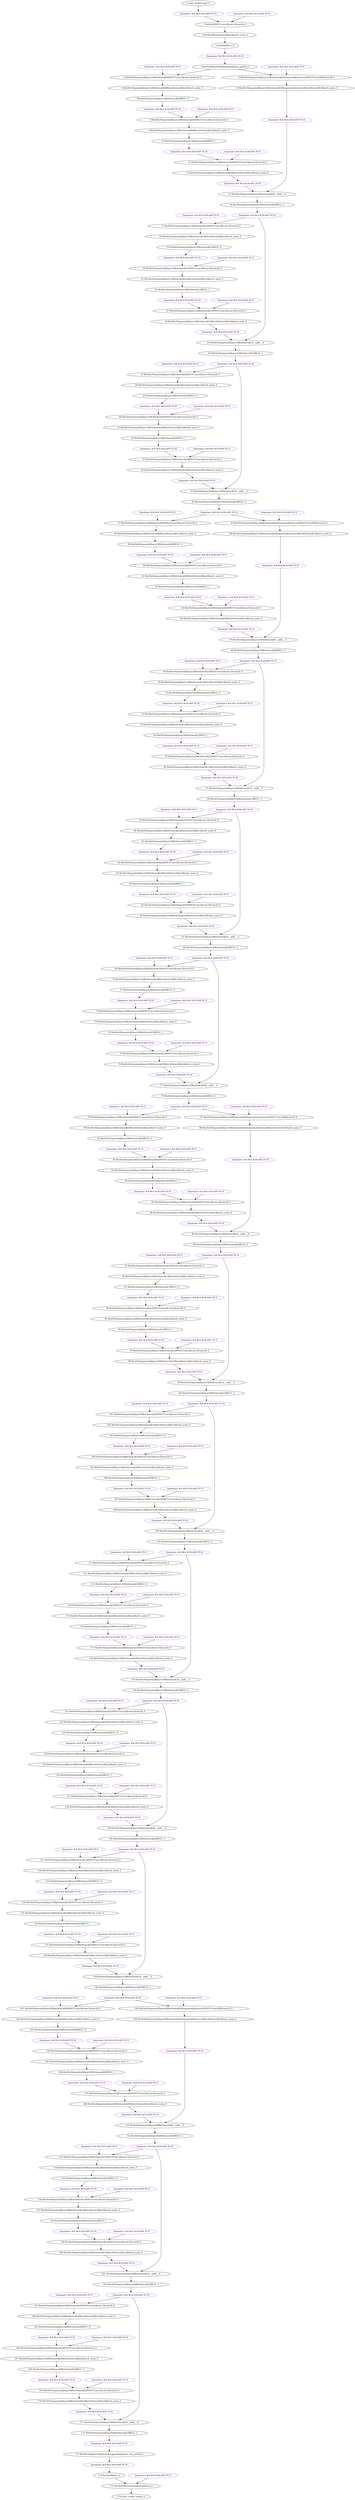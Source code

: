 strict digraph  {
"0 /nncf_model_input_0" [id=0, type=nncf_model_input];
"1 ResNet/NNCFConv2d[conv1]/conv2d_0" [id=1, type=conv2d];
"2 ResNet/BatchNorm2d[bn1]/batch_norm_0" [id=2, type=batch_norm];
"3 ResNet/RELU_0" [id=3, type=RELU];
"4 ResNet/MaxPool2d[maxpool]/max_pool2d_0" [id=4, type=max_pool2d];
"5 ResNet/Sequential[layer1]/Bottleneck[0]/NNCFConv2d[conv1]/conv2d_0" [id=5, type=conv2d];
"6 ResNet/Sequential[layer1]/Bottleneck[0]/BatchNorm2d[bn1]/batch_norm_0" [id=6, type=batch_norm];
"7 ResNet/Sequential[layer1]/Bottleneck[0]/RELU_0" [id=7, type=RELU];
"8 ResNet/Sequential[layer1]/Bottleneck[0]/NNCFConv2d[conv2]/conv2d_0" [id=8, type=conv2d];
"9 ResNet/Sequential[layer1]/Bottleneck[0]/BatchNorm2d[bn2]/batch_norm_0" [id=9, type=batch_norm];
"10 ResNet/Sequential[layer1]/Bottleneck[0]/RELU_1" [id=10, type=RELU];
"11 ResNet/Sequential[layer1]/Bottleneck[0]/NNCFConv2d[conv3]/conv2d_0" [id=11, type=conv2d];
"12 ResNet/Sequential[layer1]/Bottleneck[0]/BatchNorm2d[bn3]/batch_norm_0" [id=12, type=batch_norm];
"13 ResNet/Sequential[layer1]/Bottleneck[0]/Sequential[shortcut]/NNCFConv2d[0]/conv2d_0" [id=13, type=conv2d];
"14 ResNet/Sequential[layer1]/Bottleneck[0]/Sequential[shortcut]/BatchNorm2d[1]/batch_norm_0" [id=14, type=batch_norm];
"15 ResNet/Sequential[layer1]/Bottleneck[0]/__iadd___0" [id=15, type=__iadd__];
"16 ResNet/Sequential[layer1]/Bottleneck[0]/RELU_2" [id=16, type=RELU];
"17 ResNet/Sequential[layer1]/Bottleneck[1]/NNCFConv2d[conv1]/conv2d_0" [id=17, type=conv2d];
"18 ResNet/Sequential[layer1]/Bottleneck[1]/BatchNorm2d[bn1]/batch_norm_0" [id=18, type=batch_norm];
"19 ResNet/Sequential[layer1]/Bottleneck[1]/RELU_0" [id=19, type=RELU];
"20 ResNet/Sequential[layer1]/Bottleneck[1]/NNCFConv2d[conv2]/conv2d_0" [id=20, type=conv2d];
"21 ResNet/Sequential[layer1]/Bottleneck[1]/BatchNorm2d[bn2]/batch_norm_0" [id=21, type=batch_norm];
"22 ResNet/Sequential[layer1]/Bottleneck[1]/RELU_1" [id=22, type=RELU];
"23 ResNet/Sequential[layer1]/Bottleneck[1]/NNCFConv2d[conv3]/conv2d_0" [id=23, type=conv2d];
"24 ResNet/Sequential[layer1]/Bottleneck[1]/BatchNorm2d[bn3]/batch_norm_0" [id=24, type=batch_norm];
"25 ResNet/Sequential[layer1]/Bottleneck[1]/__iadd___0" [id=25, type=__iadd__];
"26 ResNet/Sequential[layer1]/Bottleneck[1]/RELU_2" [id=26, type=RELU];
"27 ResNet/Sequential[layer1]/Bottleneck[2]/NNCFConv2d[conv1]/conv2d_0" [id=27, type=conv2d];
"28 ResNet/Sequential[layer1]/Bottleneck[2]/BatchNorm2d[bn1]/batch_norm_0" [id=28, type=batch_norm];
"29 ResNet/Sequential[layer1]/Bottleneck[2]/RELU_0" [id=29, type=RELU];
"30 ResNet/Sequential[layer1]/Bottleneck[2]/NNCFConv2d[conv2]/conv2d_0" [id=30, type=conv2d];
"31 ResNet/Sequential[layer1]/Bottleneck[2]/BatchNorm2d[bn2]/batch_norm_0" [id=31, type=batch_norm];
"32 ResNet/Sequential[layer1]/Bottleneck[2]/RELU_1" [id=32, type=RELU];
"33 ResNet/Sequential[layer1]/Bottleneck[2]/NNCFConv2d[conv3]/conv2d_0" [id=33, type=conv2d];
"34 ResNet/Sequential[layer1]/Bottleneck[2]/BatchNorm2d[bn3]/batch_norm_0" [id=34, type=batch_norm];
"35 ResNet/Sequential[layer1]/Bottleneck[2]/__iadd___0" [id=35, type=__iadd__];
"36 ResNet/Sequential[layer1]/Bottleneck[2]/RELU_2" [id=36, type=RELU];
"37 ResNet/Sequential[layer2]/Bottleneck[0]/NNCFConv2d[conv1]/conv2d_0" [id=37, type=conv2d];
"38 ResNet/Sequential[layer2]/Bottleneck[0]/BatchNorm2d[bn1]/batch_norm_0" [id=38, type=batch_norm];
"39 ResNet/Sequential[layer2]/Bottleneck[0]/RELU_0" [id=39, type=RELU];
"40 ResNet/Sequential[layer2]/Bottleneck[0]/NNCFConv2d[conv2]/conv2d_0" [id=40, type=conv2d];
"41 ResNet/Sequential[layer2]/Bottleneck[0]/BatchNorm2d[bn2]/batch_norm_0" [id=41, type=batch_norm];
"42 ResNet/Sequential[layer2]/Bottleneck[0]/RELU_1" [id=42, type=RELU];
"43 ResNet/Sequential[layer2]/Bottleneck[0]/NNCFConv2d[conv3]/conv2d_0" [id=43, type=conv2d];
"44 ResNet/Sequential[layer2]/Bottleneck[0]/BatchNorm2d[bn3]/batch_norm_0" [id=44, type=batch_norm];
"45 ResNet/Sequential[layer2]/Bottleneck[0]/Sequential[shortcut]/NNCFConv2d[0]/conv2d_0" [id=45, type=conv2d];
"46 ResNet/Sequential[layer2]/Bottleneck[0]/Sequential[shortcut]/BatchNorm2d[1]/batch_norm_0" [id=46, type=batch_norm];
"47 ResNet/Sequential[layer2]/Bottleneck[0]/__iadd___0" [id=47, type=__iadd__];
"48 ResNet/Sequential[layer2]/Bottleneck[0]/RELU_2" [id=48, type=RELU];
"49 ResNet/Sequential[layer2]/Bottleneck[1]/NNCFConv2d[conv1]/conv2d_0" [id=49, type=conv2d];
"50 ResNet/Sequential[layer2]/Bottleneck[1]/BatchNorm2d[bn1]/batch_norm_0" [id=50, type=batch_norm];
"51 ResNet/Sequential[layer2]/Bottleneck[1]/RELU_0" [id=51, type=RELU];
"52 ResNet/Sequential[layer2]/Bottleneck[1]/NNCFConv2d[conv2]/conv2d_0" [id=52, type=conv2d];
"53 ResNet/Sequential[layer2]/Bottleneck[1]/BatchNorm2d[bn2]/batch_norm_0" [id=53, type=batch_norm];
"54 ResNet/Sequential[layer2]/Bottleneck[1]/RELU_1" [id=54, type=RELU];
"55 ResNet/Sequential[layer2]/Bottleneck[1]/NNCFConv2d[conv3]/conv2d_0" [id=55, type=conv2d];
"56 ResNet/Sequential[layer2]/Bottleneck[1]/BatchNorm2d[bn3]/batch_norm_0" [id=56, type=batch_norm];
"57 ResNet/Sequential[layer2]/Bottleneck[1]/__iadd___0" [id=57, type=__iadd__];
"58 ResNet/Sequential[layer2]/Bottleneck[1]/RELU_2" [id=58, type=RELU];
"59 ResNet/Sequential[layer2]/Bottleneck[2]/NNCFConv2d[conv1]/conv2d_0" [id=59, type=conv2d];
"60 ResNet/Sequential[layer2]/Bottleneck[2]/BatchNorm2d[bn1]/batch_norm_0" [id=60, type=batch_norm];
"61 ResNet/Sequential[layer2]/Bottleneck[2]/RELU_0" [id=61, type=RELU];
"62 ResNet/Sequential[layer2]/Bottleneck[2]/NNCFConv2d[conv2]/conv2d_0" [id=62, type=conv2d];
"63 ResNet/Sequential[layer2]/Bottleneck[2]/BatchNorm2d[bn2]/batch_norm_0" [id=63, type=batch_norm];
"64 ResNet/Sequential[layer2]/Bottleneck[2]/RELU_1" [id=64, type=RELU];
"65 ResNet/Sequential[layer2]/Bottleneck[2]/NNCFConv2d[conv3]/conv2d_0" [id=65, type=conv2d];
"66 ResNet/Sequential[layer2]/Bottleneck[2]/BatchNorm2d[bn3]/batch_norm_0" [id=66, type=batch_norm];
"67 ResNet/Sequential[layer2]/Bottleneck[2]/__iadd___0" [id=67, type=__iadd__];
"68 ResNet/Sequential[layer2]/Bottleneck[2]/RELU_2" [id=68, type=RELU];
"69 ResNet/Sequential[layer2]/Bottleneck[3]/NNCFConv2d[conv1]/conv2d_0" [id=69, type=conv2d];
"70 ResNet/Sequential[layer2]/Bottleneck[3]/BatchNorm2d[bn1]/batch_norm_0" [id=70, type=batch_norm];
"71 ResNet/Sequential[layer2]/Bottleneck[3]/RELU_0" [id=71, type=RELU];
"72 ResNet/Sequential[layer2]/Bottleneck[3]/NNCFConv2d[conv2]/conv2d_0" [id=72, type=conv2d];
"73 ResNet/Sequential[layer2]/Bottleneck[3]/BatchNorm2d[bn2]/batch_norm_0" [id=73, type=batch_norm];
"74 ResNet/Sequential[layer2]/Bottleneck[3]/RELU_1" [id=74, type=RELU];
"75 ResNet/Sequential[layer2]/Bottleneck[3]/NNCFConv2d[conv3]/conv2d_0" [id=75, type=conv2d];
"76 ResNet/Sequential[layer2]/Bottleneck[3]/BatchNorm2d[bn3]/batch_norm_0" [id=76, type=batch_norm];
"77 ResNet/Sequential[layer2]/Bottleneck[3]/__iadd___0" [id=77, type=__iadd__];
"78 ResNet/Sequential[layer2]/Bottleneck[3]/RELU_2" [id=78, type=RELU];
"79 ResNet/Sequential[layer3]/Bottleneck[0]/NNCFConv2d[conv1]/conv2d_0" [id=79, type=conv2d];
"80 ResNet/Sequential[layer3]/Bottleneck[0]/BatchNorm2d[bn1]/batch_norm_0" [id=80, type=batch_norm];
"81 ResNet/Sequential[layer3]/Bottleneck[0]/RELU_0" [id=81, type=RELU];
"82 ResNet/Sequential[layer3]/Bottleneck[0]/NNCFConv2d[conv2]/conv2d_0" [id=82, type=conv2d];
"83 ResNet/Sequential[layer3]/Bottleneck[0]/BatchNorm2d[bn2]/batch_norm_0" [id=83, type=batch_norm];
"84 ResNet/Sequential[layer3]/Bottleneck[0]/RELU_1" [id=84, type=RELU];
"85 ResNet/Sequential[layer3]/Bottleneck[0]/NNCFConv2d[conv3]/conv2d_0" [id=85, type=conv2d];
"86 ResNet/Sequential[layer3]/Bottleneck[0]/BatchNorm2d[bn3]/batch_norm_0" [id=86, type=batch_norm];
"87 ResNet/Sequential[layer3]/Bottleneck[0]/Sequential[shortcut]/NNCFConv2d[0]/conv2d_0" [id=87, type=conv2d];
"88 ResNet/Sequential[layer3]/Bottleneck[0]/Sequential[shortcut]/BatchNorm2d[1]/batch_norm_0" [id=88, type=batch_norm];
"89 ResNet/Sequential[layer3]/Bottleneck[0]/__iadd___0" [id=89, type=__iadd__];
"90 ResNet/Sequential[layer3]/Bottleneck[0]/RELU_2" [id=90, type=RELU];
"91 ResNet/Sequential[layer3]/Bottleneck[1]/NNCFConv2d[conv1]/conv2d_0" [id=91, type=conv2d];
"92 ResNet/Sequential[layer3]/Bottleneck[1]/BatchNorm2d[bn1]/batch_norm_0" [id=92, type=batch_norm];
"93 ResNet/Sequential[layer3]/Bottleneck[1]/RELU_0" [id=93, type=RELU];
"94 ResNet/Sequential[layer3]/Bottleneck[1]/NNCFConv2d[conv2]/conv2d_0" [id=94, type=conv2d];
"95 ResNet/Sequential[layer3]/Bottleneck[1]/BatchNorm2d[bn2]/batch_norm_0" [id=95, type=batch_norm];
"96 ResNet/Sequential[layer3]/Bottleneck[1]/RELU_1" [id=96, type=RELU];
"97 ResNet/Sequential[layer3]/Bottleneck[1]/NNCFConv2d[conv3]/conv2d_0" [id=97, type=conv2d];
"98 ResNet/Sequential[layer3]/Bottleneck[1]/BatchNorm2d[bn3]/batch_norm_0" [id=98, type=batch_norm];
"99 ResNet/Sequential[layer3]/Bottleneck[1]/__iadd___0" [id=99, type=__iadd__];
"100 ResNet/Sequential[layer3]/Bottleneck[1]/RELU_2" [id=100, type=RELU];
"101 ResNet/Sequential[layer3]/Bottleneck[2]/NNCFConv2d[conv1]/conv2d_0" [id=101, type=conv2d];
"102 ResNet/Sequential[layer3]/Bottleneck[2]/BatchNorm2d[bn1]/batch_norm_0" [id=102, type=batch_norm];
"103 ResNet/Sequential[layer3]/Bottleneck[2]/RELU_0" [id=103, type=RELU];
"104 ResNet/Sequential[layer3]/Bottleneck[2]/NNCFConv2d[conv2]/conv2d_0" [id=104, type=conv2d];
"105 ResNet/Sequential[layer3]/Bottleneck[2]/BatchNorm2d[bn2]/batch_norm_0" [id=105, type=batch_norm];
"106 ResNet/Sequential[layer3]/Bottleneck[2]/RELU_1" [id=106, type=RELU];
"107 ResNet/Sequential[layer3]/Bottleneck[2]/NNCFConv2d[conv3]/conv2d_0" [id=107, type=conv2d];
"108 ResNet/Sequential[layer3]/Bottleneck[2]/BatchNorm2d[bn3]/batch_norm_0" [id=108, type=batch_norm];
"109 ResNet/Sequential[layer3]/Bottleneck[2]/__iadd___0" [id=109, type=__iadd__];
"110 ResNet/Sequential[layer3]/Bottleneck[2]/RELU_2" [id=110, type=RELU];
"111 ResNet/Sequential[layer3]/Bottleneck[3]/NNCFConv2d[conv1]/conv2d_0" [id=111, type=conv2d];
"112 ResNet/Sequential[layer3]/Bottleneck[3]/BatchNorm2d[bn1]/batch_norm_0" [id=112, type=batch_norm];
"113 ResNet/Sequential[layer3]/Bottleneck[3]/RELU_0" [id=113, type=RELU];
"114 ResNet/Sequential[layer3]/Bottleneck[3]/NNCFConv2d[conv2]/conv2d_0" [id=114, type=conv2d];
"115 ResNet/Sequential[layer3]/Bottleneck[3]/BatchNorm2d[bn2]/batch_norm_0" [id=115, type=batch_norm];
"116 ResNet/Sequential[layer3]/Bottleneck[3]/RELU_1" [id=116, type=RELU];
"117 ResNet/Sequential[layer3]/Bottleneck[3]/NNCFConv2d[conv3]/conv2d_0" [id=117, type=conv2d];
"118 ResNet/Sequential[layer3]/Bottleneck[3]/BatchNorm2d[bn3]/batch_norm_0" [id=118, type=batch_norm];
"119 ResNet/Sequential[layer3]/Bottleneck[3]/__iadd___0" [id=119, type=__iadd__];
"120 ResNet/Sequential[layer3]/Bottleneck[3]/RELU_2" [id=120, type=RELU];
"121 ResNet/Sequential[layer3]/Bottleneck[4]/NNCFConv2d[conv1]/conv2d_0" [id=121, type=conv2d];
"122 ResNet/Sequential[layer3]/Bottleneck[4]/BatchNorm2d[bn1]/batch_norm_0" [id=122, type=batch_norm];
"123 ResNet/Sequential[layer3]/Bottleneck[4]/RELU_0" [id=123, type=RELU];
"124 ResNet/Sequential[layer3]/Bottleneck[4]/NNCFConv2d[conv2]/conv2d_0" [id=124, type=conv2d];
"125 ResNet/Sequential[layer3]/Bottleneck[4]/BatchNorm2d[bn2]/batch_norm_0" [id=125, type=batch_norm];
"126 ResNet/Sequential[layer3]/Bottleneck[4]/RELU_1" [id=126, type=RELU];
"127 ResNet/Sequential[layer3]/Bottleneck[4]/NNCFConv2d[conv3]/conv2d_0" [id=127, type=conv2d];
"128 ResNet/Sequential[layer3]/Bottleneck[4]/BatchNorm2d[bn3]/batch_norm_0" [id=128, type=batch_norm];
"129 ResNet/Sequential[layer3]/Bottleneck[4]/__iadd___0" [id=129, type=__iadd__];
"130 ResNet/Sequential[layer3]/Bottleneck[4]/RELU_2" [id=130, type=RELU];
"131 ResNet/Sequential[layer3]/Bottleneck[5]/NNCFConv2d[conv1]/conv2d_0" [id=131, type=conv2d];
"132 ResNet/Sequential[layer3]/Bottleneck[5]/BatchNorm2d[bn1]/batch_norm_0" [id=132, type=batch_norm];
"133 ResNet/Sequential[layer3]/Bottleneck[5]/RELU_0" [id=133, type=RELU];
"134 ResNet/Sequential[layer3]/Bottleneck[5]/NNCFConv2d[conv2]/conv2d_0" [id=134, type=conv2d];
"135 ResNet/Sequential[layer3]/Bottleneck[5]/BatchNorm2d[bn2]/batch_norm_0" [id=135, type=batch_norm];
"136 ResNet/Sequential[layer3]/Bottleneck[5]/RELU_1" [id=136, type=RELU];
"137 ResNet/Sequential[layer3]/Bottleneck[5]/NNCFConv2d[conv3]/conv2d_0" [id=137, type=conv2d];
"138 ResNet/Sequential[layer3]/Bottleneck[5]/BatchNorm2d[bn3]/batch_norm_0" [id=138, type=batch_norm];
"139 ResNet/Sequential[layer3]/Bottleneck[5]/__iadd___0" [id=139, type=__iadd__];
"140 ResNet/Sequential[layer3]/Bottleneck[5]/RELU_2" [id=140, type=RELU];
"141 ResNet/Sequential[layer4]/Bottleneck[0]/NNCFConv2d[conv1]/conv2d_0" [id=141, type=conv2d];
"142 ResNet/Sequential[layer4]/Bottleneck[0]/BatchNorm2d[bn1]/batch_norm_0" [id=142, type=batch_norm];
"143 ResNet/Sequential[layer4]/Bottleneck[0]/RELU_0" [id=143, type=RELU];
"144 ResNet/Sequential[layer4]/Bottleneck[0]/NNCFConv2d[conv2]/conv2d_0" [id=144, type=conv2d];
"145 ResNet/Sequential[layer4]/Bottleneck[0]/BatchNorm2d[bn2]/batch_norm_0" [id=145, type=batch_norm];
"146 ResNet/Sequential[layer4]/Bottleneck[0]/RELU_1" [id=146, type=RELU];
"147 ResNet/Sequential[layer4]/Bottleneck[0]/NNCFConv2d[conv3]/conv2d_0" [id=147, type=conv2d];
"148 ResNet/Sequential[layer4]/Bottleneck[0]/BatchNorm2d[bn3]/batch_norm_0" [id=148, type=batch_norm];
"149 ResNet/Sequential[layer4]/Bottleneck[0]/Sequential[shortcut]/NNCFConv2d[0]/conv2d_0" [id=149, type=conv2d];
"150 ResNet/Sequential[layer4]/Bottleneck[0]/Sequential[shortcut]/BatchNorm2d[1]/batch_norm_0" [id=150, type=batch_norm];
"151 ResNet/Sequential[layer4]/Bottleneck[0]/__iadd___0" [id=151, type=__iadd__];
"152 ResNet/Sequential[layer4]/Bottleneck[0]/RELU_2" [id=152, type=RELU];
"153 ResNet/Sequential[layer4]/Bottleneck[1]/NNCFConv2d[conv1]/conv2d_0" [id=153, type=conv2d];
"154 ResNet/Sequential[layer4]/Bottleneck[1]/BatchNorm2d[bn1]/batch_norm_0" [id=154, type=batch_norm];
"155 ResNet/Sequential[layer4]/Bottleneck[1]/RELU_0" [id=155, type=RELU];
"156 ResNet/Sequential[layer4]/Bottleneck[1]/NNCFConv2d[conv2]/conv2d_0" [id=156, type=conv2d];
"157 ResNet/Sequential[layer4]/Bottleneck[1]/BatchNorm2d[bn2]/batch_norm_0" [id=157, type=batch_norm];
"158 ResNet/Sequential[layer4]/Bottleneck[1]/RELU_1" [id=158, type=RELU];
"159 ResNet/Sequential[layer4]/Bottleneck[1]/NNCFConv2d[conv3]/conv2d_0" [id=159, type=conv2d];
"160 ResNet/Sequential[layer4]/Bottleneck[1]/BatchNorm2d[bn3]/batch_norm_0" [id=160, type=batch_norm];
"161 ResNet/Sequential[layer4]/Bottleneck[1]/__iadd___0" [id=161, type=__iadd__];
"162 ResNet/Sequential[layer4]/Bottleneck[1]/RELU_2" [id=162, type=RELU];
"163 ResNet/Sequential[layer4]/Bottleneck[2]/NNCFConv2d[conv1]/conv2d_0" [id=163, type=conv2d];
"164 ResNet/Sequential[layer4]/Bottleneck[2]/BatchNorm2d[bn1]/batch_norm_0" [id=164, type=batch_norm];
"165 ResNet/Sequential[layer4]/Bottleneck[2]/RELU_0" [id=165, type=RELU];
"166 ResNet/Sequential[layer4]/Bottleneck[2]/NNCFConv2d[conv2]/conv2d_0" [id=166, type=conv2d];
"167 ResNet/Sequential[layer4]/Bottleneck[2]/BatchNorm2d[bn2]/batch_norm_0" [id=167, type=batch_norm];
"168 ResNet/Sequential[layer4]/Bottleneck[2]/RELU_1" [id=168, type=RELU];
"169 ResNet/Sequential[layer4]/Bottleneck[2]/NNCFConv2d[conv3]/conv2d_0" [id=169, type=conv2d];
"170 ResNet/Sequential[layer4]/Bottleneck[2]/BatchNorm2d[bn3]/batch_norm_0" [id=170, type=batch_norm];
"171 ResNet/Sequential[layer4]/Bottleneck[2]/__iadd___0" [id=171, type=__iadd__];
"172 ResNet/Sequential[layer4]/Bottleneck[2]/RELU_2" [id=172, type=RELU];
"173 ResNet/AdaptiveAvgPool2d[avgpool]/adaptive_avg_pool2d_0" [id=173, type=adaptive_avg_pool2d];
"174 ResNet/flatten_0" [id=174, type=flatten];
"175 ResNet/NNCFLinear[linear]/linear_0" [id=175, type=linear];
"176 /nncf_model_output_0" [id=176, type=nncf_model_output];
"/nncf_model_input_0|OUT" [color=purple, id=0, label="Quantizer: B:8 M:A SGN:ANY PC:N"];
"ResNet/NNCFConv2d[conv1]/conv2d_0|WEIGHT" [color=purple, id=1, label="Quantizer: B:8 M:S SGN:ANY PC:Y"];
"ResNet/RELU_0|OUT" [color=purple, id=3, label="Quantizer: B:8 M:A SGN:ANY PC:N"];
"ResNet/Sequential[layer1]/Bottleneck[0]/NNCFConv2d[conv1]/conv2d_0|WEIGHT" [color=purple, id=5, label="Quantizer: B:8 M:S SGN:ANY PC:Y"];
"ResNet/Sequential[layer1]/Bottleneck[0]/RELU_0|OUT" [color=purple, id=7, label="Quantizer: B:8 M:A SGN:ANY PC:N"];
"ResNet/Sequential[layer1]/Bottleneck[0]/NNCFConv2d[conv2]/conv2d_0|WEIGHT" [color=purple, id=8, label="Quantizer: B:8 M:S SGN:ANY PC:Y"];
"ResNet/Sequential[layer1]/Bottleneck[0]/RELU_1|OUT" [color=purple, id=10, label="Quantizer: B:8 M:A SGN:ANY PC:N"];
"ResNet/Sequential[layer1]/Bottleneck[0]/NNCFConv2d[conv3]/conv2d_0|WEIGHT" [color=purple, id=11, label="Quantizer: B:8 M:S SGN:ANY PC:Y"];
"ResNet/Sequential[layer1]/Bottleneck[0]/BatchNorm2d[bn3]/batch_norm_0|OUT" [color=purple, id=12, label="Quantizer: B:8 M:A SGN:ANY PC:N"];
"ResNet/Sequential[layer1]/Bottleneck[0]/Sequential[shortcut]/NNCFConv2d[0]/conv2d_0|WEIGHT" [color=purple, id=13, label="Quantizer: B:8 M:S SGN:ANY PC:Y"];
"ResNet/Sequential[layer1]/Bottleneck[0]/Sequential[shortcut]/BatchNorm2d[1]/batch_norm_0|OUT" [color=purple, id=14, label="Quantizer: B:8 M:A SGN:ANY PC:N"];
"ResNet/Sequential[layer1]/Bottleneck[0]/RELU_2|OUT" [color=purple, id=16, label="Quantizer: B:8 M:A SGN:ANY PC:N"];
"ResNet/Sequential[layer1]/Bottleneck[1]/NNCFConv2d[conv1]/conv2d_0|WEIGHT" [color=purple, id=17, label="Quantizer: B:8 M:S SGN:ANY PC:Y"];
"ResNet/Sequential[layer1]/Bottleneck[1]/RELU_0|OUT" [color=purple, id=19, label="Quantizer: B:8 M:A SGN:ANY PC:N"];
"ResNet/Sequential[layer1]/Bottleneck[1]/NNCFConv2d[conv2]/conv2d_0|WEIGHT" [color=purple, id=20, label="Quantizer: B:8 M:S SGN:ANY PC:Y"];
"ResNet/Sequential[layer1]/Bottleneck[1]/RELU_1|OUT" [color=purple, id=22, label="Quantizer: B:8 M:A SGN:ANY PC:N"];
"ResNet/Sequential[layer1]/Bottleneck[1]/NNCFConv2d[conv3]/conv2d_0|WEIGHT" [color=purple, id=23, label="Quantizer: B:8 M:S SGN:ANY PC:Y"];
"ResNet/Sequential[layer1]/Bottleneck[1]/BatchNorm2d[bn3]/batch_norm_0|OUT" [color=purple, id=24, label="Quantizer: B:8 M:A SGN:ANY PC:N"];
"ResNet/Sequential[layer1]/Bottleneck[1]/RELU_2|OUT" [color=purple, id=26, label="Quantizer: B:8 M:A SGN:ANY PC:N"];
"ResNet/Sequential[layer1]/Bottleneck[2]/NNCFConv2d[conv1]/conv2d_0|WEIGHT" [color=purple, id=27, label="Quantizer: B:8 M:S SGN:ANY PC:Y"];
"ResNet/Sequential[layer1]/Bottleneck[2]/RELU_0|OUT" [color=purple, id=29, label="Quantizer: B:8 M:A SGN:ANY PC:N"];
"ResNet/Sequential[layer1]/Bottleneck[2]/NNCFConv2d[conv2]/conv2d_0|WEIGHT" [color=purple, id=30, label="Quantizer: B:8 M:S SGN:ANY PC:Y"];
"ResNet/Sequential[layer1]/Bottleneck[2]/RELU_1|OUT" [color=purple, id=32, label="Quantizer: B:8 M:A SGN:ANY PC:N"];
"ResNet/Sequential[layer1]/Bottleneck[2]/NNCFConv2d[conv3]/conv2d_0|WEIGHT" [color=purple, id=33, label="Quantizer: B:8 M:S SGN:ANY PC:Y"];
"ResNet/Sequential[layer1]/Bottleneck[2]/BatchNorm2d[bn3]/batch_norm_0|OUT" [color=purple, id=34, label="Quantizer: B:8 M:A SGN:ANY PC:N"];
"ResNet/Sequential[layer1]/Bottleneck[2]/RELU_2|OUT" [color=purple, id=36, label="Quantizer: B:8 M:A SGN:ANY PC:N"];
"ResNet/Sequential[layer2]/Bottleneck[0]/NNCFConv2d[conv1]/conv2d_0|WEIGHT" [color=purple, id=37, label="Quantizer: B:8 M:S SGN:ANY PC:Y"];
"ResNet/Sequential[layer2]/Bottleneck[0]/RELU_0|OUT" [color=purple, id=39, label="Quantizer: B:8 M:A SGN:ANY PC:N"];
"ResNet/Sequential[layer2]/Bottleneck[0]/NNCFConv2d[conv2]/conv2d_0|WEIGHT" [color=purple, id=40, label="Quantizer: B:8 M:S SGN:ANY PC:Y"];
"ResNet/Sequential[layer2]/Bottleneck[0]/RELU_1|OUT" [color=purple, id=42, label="Quantizer: B:8 M:A SGN:ANY PC:N"];
"ResNet/Sequential[layer2]/Bottleneck[0]/NNCFConv2d[conv3]/conv2d_0|WEIGHT" [color=purple, id=43, label="Quantizer: B:8 M:S SGN:ANY PC:Y"];
"ResNet/Sequential[layer2]/Bottleneck[0]/BatchNorm2d[bn3]/batch_norm_0|OUT" [color=purple, id=44, label="Quantizer: B:8 M:A SGN:ANY PC:N"];
"ResNet/Sequential[layer2]/Bottleneck[0]/Sequential[shortcut]/NNCFConv2d[0]/conv2d_0|WEIGHT" [color=purple, id=45, label="Quantizer: B:8 M:S SGN:ANY PC:Y"];
"ResNet/Sequential[layer2]/Bottleneck[0]/Sequential[shortcut]/BatchNorm2d[1]/batch_norm_0|OUT" [color=purple, id=46, label="Quantizer: B:8 M:A SGN:ANY PC:N"];
"ResNet/Sequential[layer2]/Bottleneck[0]/RELU_2|OUT" [color=purple, id=48, label="Quantizer: B:8 M:A SGN:ANY PC:N"];
"ResNet/Sequential[layer2]/Bottleneck[1]/NNCFConv2d[conv1]/conv2d_0|WEIGHT" [color=purple, id=49, label="Quantizer: B:8 M:S SGN:ANY PC:Y"];
"ResNet/Sequential[layer2]/Bottleneck[1]/RELU_0|OUT" [color=purple, id=51, label="Quantizer: B:8 M:A SGN:ANY PC:N"];
"ResNet/Sequential[layer2]/Bottleneck[1]/NNCFConv2d[conv2]/conv2d_0|WEIGHT" [color=purple, id=52, label="Quantizer: B:8 M:S SGN:ANY PC:Y"];
"ResNet/Sequential[layer2]/Bottleneck[1]/RELU_1|OUT" [color=purple, id=54, label="Quantizer: B:8 M:A SGN:ANY PC:N"];
"ResNet/Sequential[layer2]/Bottleneck[1]/NNCFConv2d[conv3]/conv2d_0|WEIGHT" [color=purple, id=55, label="Quantizer: B:8 M:S SGN:ANY PC:Y"];
"ResNet/Sequential[layer2]/Bottleneck[1]/BatchNorm2d[bn3]/batch_norm_0|OUT" [color=purple, id=56, label="Quantizer: B:8 M:A SGN:ANY PC:N"];
"ResNet/Sequential[layer2]/Bottleneck[1]/RELU_2|OUT" [color=purple, id=58, label="Quantizer: B:8 M:A SGN:ANY PC:N"];
"ResNet/Sequential[layer2]/Bottleneck[2]/NNCFConv2d[conv1]/conv2d_0|WEIGHT" [color=purple, id=59, label="Quantizer: B:8 M:S SGN:ANY PC:Y"];
"ResNet/Sequential[layer2]/Bottleneck[2]/RELU_0|OUT" [color=purple, id=61, label="Quantizer: B:8 M:A SGN:ANY PC:N"];
"ResNet/Sequential[layer2]/Bottleneck[2]/NNCFConv2d[conv2]/conv2d_0|WEIGHT" [color=purple, id=62, label="Quantizer: B:8 M:S SGN:ANY PC:Y"];
"ResNet/Sequential[layer2]/Bottleneck[2]/RELU_1|OUT" [color=purple, id=64, label="Quantizer: B:8 M:A SGN:ANY PC:N"];
"ResNet/Sequential[layer2]/Bottleneck[2]/NNCFConv2d[conv3]/conv2d_0|WEIGHT" [color=purple, id=65, label="Quantizer: B:8 M:S SGN:ANY PC:Y"];
"ResNet/Sequential[layer2]/Bottleneck[2]/BatchNorm2d[bn3]/batch_norm_0|OUT" [color=purple, id=66, label="Quantizer: B:8 M:A SGN:ANY PC:N"];
"ResNet/Sequential[layer2]/Bottleneck[2]/RELU_2|OUT" [color=purple, id=68, label="Quantizer: B:8 M:A SGN:ANY PC:N"];
"ResNet/Sequential[layer2]/Bottleneck[3]/NNCFConv2d[conv1]/conv2d_0|WEIGHT" [color=purple, id=69, label="Quantizer: B:8 M:S SGN:ANY PC:Y"];
"ResNet/Sequential[layer2]/Bottleneck[3]/RELU_0|OUT" [color=purple, id=71, label="Quantizer: B:8 M:A SGN:ANY PC:N"];
"ResNet/Sequential[layer2]/Bottleneck[3]/NNCFConv2d[conv2]/conv2d_0|WEIGHT" [color=purple, id=72, label="Quantizer: B:8 M:S SGN:ANY PC:Y"];
"ResNet/Sequential[layer2]/Bottleneck[3]/RELU_1|OUT" [color=purple, id=74, label="Quantizer: B:8 M:A SGN:ANY PC:N"];
"ResNet/Sequential[layer2]/Bottleneck[3]/NNCFConv2d[conv3]/conv2d_0|WEIGHT" [color=purple, id=75, label="Quantizer: B:8 M:S SGN:ANY PC:Y"];
"ResNet/Sequential[layer2]/Bottleneck[3]/BatchNorm2d[bn3]/batch_norm_0|OUT" [color=purple, id=76, label="Quantizer: B:8 M:A SGN:ANY PC:N"];
"ResNet/Sequential[layer2]/Bottleneck[3]/RELU_2|OUT" [color=purple, id=78, label="Quantizer: B:8 M:A SGN:ANY PC:N"];
"ResNet/Sequential[layer3]/Bottleneck[0]/NNCFConv2d[conv1]/conv2d_0|WEIGHT" [color=purple, id=79, label="Quantizer: B:8 M:S SGN:ANY PC:Y"];
"ResNet/Sequential[layer3]/Bottleneck[0]/RELU_0|OUT" [color=purple, id=81, label="Quantizer: B:8 M:A SGN:ANY PC:N"];
"ResNet/Sequential[layer3]/Bottleneck[0]/NNCFConv2d[conv2]/conv2d_0|WEIGHT" [color=purple, id=82, label="Quantizer: B:8 M:S SGN:ANY PC:Y"];
"ResNet/Sequential[layer3]/Bottleneck[0]/RELU_1|OUT" [color=purple, id=84, label="Quantizer: B:8 M:A SGN:ANY PC:N"];
"ResNet/Sequential[layer3]/Bottleneck[0]/NNCFConv2d[conv3]/conv2d_0|WEIGHT" [color=purple, id=85, label="Quantizer: B:8 M:S SGN:ANY PC:Y"];
"ResNet/Sequential[layer3]/Bottleneck[0]/BatchNorm2d[bn3]/batch_norm_0|OUT" [color=purple, id=86, label="Quantizer: B:8 M:A SGN:ANY PC:N"];
"ResNet/Sequential[layer3]/Bottleneck[0]/Sequential[shortcut]/NNCFConv2d[0]/conv2d_0|WEIGHT" [color=purple, id=87, label="Quantizer: B:8 M:S SGN:ANY PC:Y"];
"ResNet/Sequential[layer3]/Bottleneck[0]/Sequential[shortcut]/BatchNorm2d[1]/batch_norm_0|OUT" [color=purple, id=88, label="Quantizer: B:8 M:A SGN:ANY PC:N"];
"ResNet/Sequential[layer3]/Bottleneck[0]/RELU_2|OUT" [color=purple, id=90, label="Quantizer: B:8 M:A SGN:ANY PC:N"];
"ResNet/Sequential[layer3]/Bottleneck[1]/NNCFConv2d[conv1]/conv2d_0|WEIGHT" [color=purple, id=91, label="Quantizer: B:8 M:S SGN:ANY PC:Y"];
"ResNet/Sequential[layer3]/Bottleneck[1]/RELU_0|OUT" [color=purple, id=93, label="Quantizer: B:8 M:A SGN:ANY PC:N"];
"ResNet/Sequential[layer3]/Bottleneck[1]/NNCFConv2d[conv2]/conv2d_0|WEIGHT" [color=purple, id=94, label="Quantizer: B:8 M:S SGN:ANY PC:Y"];
"ResNet/Sequential[layer3]/Bottleneck[1]/RELU_1|OUT" [color=purple, id=96, label="Quantizer: B:8 M:A SGN:ANY PC:N"];
"ResNet/Sequential[layer3]/Bottleneck[1]/NNCFConv2d[conv3]/conv2d_0|WEIGHT" [color=purple, id=97, label="Quantizer: B:8 M:S SGN:ANY PC:Y"];
"ResNet/Sequential[layer3]/Bottleneck[1]/BatchNorm2d[bn3]/batch_norm_0|OUT" [color=purple, id=98, label="Quantizer: B:8 M:A SGN:ANY PC:N"];
"ResNet/Sequential[layer3]/Bottleneck[1]/RELU_2|OUT" [color=purple, id=100, label="Quantizer: B:8 M:A SGN:ANY PC:N"];
"ResNet/Sequential[layer3]/Bottleneck[2]/NNCFConv2d[conv1]/conv2d_0|WEIGHT" [color=purple, id=101, label="Quantizer: B:8 M:S SGN:ANY PC:Y"];
"ResNet/Sequential[layer3]/Bottleneck[2]/RELU_0|OUT" [color=purple, id=103, label="Quantizer: B:8 M:A SGN:ANY PC:N"];
"ResNet/Sequential[layer3]/Bottleneck[2]/NNCFConv2d[conv2]/conv2d_0|WEIGHT" [color=purple, id=104, label="Quantizer: B:8 M:S SGN:ANY PC:Y"];
"ResNet/Sequential[layer3]/Bottleneck[2]/RELU_1|OUT" [color=purple, id=106, label="Quantizer: B:8 M:A SGN:ANY PC:N"];
"ResNet/Sequential[layer3]/Bottleneck[2]/NNCFConv2d[conv3]/conv2d_0|WEIGHT" [color=purple, id=107, label="Quantizer: B:8 M:S SGN:ANY PC:Y"];
"ResNet/Sequential[layer3]/Bottleneck[2]/BatchNorm2d[bn3]/batch_norm_0|OUT" [color=purple, id=108, label="Quantizer: B:8 M:A SGN:ANY PC:N"];
"ResNet/Sequential[layer3]/Bottleneck[2]/RELU_2|OUT" [color=purple, id=110, label="Quantizer: B:8 M:A SGN:ANY PC:N"];
"ResNet/Sequential[layer3]/Bottleneck[3]/NNCFConv2d[conv1]/conv2d_0|WEIGHT" [color=purple, id=111, label="Quantizer: B:8 M:S SGN:ANY PC:Y"];
"ResNet/Sequential[layer3]/Bottleneck[3]/RELU_0|OUT" [color=purple, id=113, label="Quantizer: B:8 M:A SGN:ANY PC:N"];
"ResNet/Sequential[layer3]/Bottleneck[3]/NNCFConv2d[conv2]/conv2d_0|WEIGHT" [color=purple, id=114, label="Quantizer: B:8 M:S SGN:ANY PC:Y"];
"ResNet/Sequential[layer3]/Bottleneck[3]/RELU_1|OUT" [color=purple, id=116, label="Quantizer: B:8 M:A SGN:ANY PC:N"];
"ResNet/Sequential[layer3]/Bottleneck[3]/NNCFConv2d[conv3]/conv2d_0|WEIGHT" [color=purple, id=117, label="Quantizer: B:8 M:S SGN:ANY PC:Y"];
"ResNet/Sequential[layer3]/Bottleneck[3]/BatchNorm2d[bn3]/batch_norm_0|OUT" [color=purple, id=118, label="Quantizer: B:8 M:A SGN:ANY PC:N"];
"ResNet/Sequential[layer3]/Bottleneck[3]/RELU_2|OUT" [color=purple, id=120, label="Quantizer: B:8 M:A SGN:ANY PC:N"];
"ResNet/Sequential[layer3]/Bottleneck[4]/NNCFConv2d[conv1]/conv2d_0|WEIGHT" [color=purple, id=121, label="Quantizer: B:8 M:S SGN:ANY PC:Y"];
"ResNet/Sequential[layer3]/Bottleneck[4]/RELU_0|OUT" [color=purple, id=123, label="Quantizer: B:8 M:A SGN:ANY PC:N"];
"ResNet/Sequential[layer3]/Bottleneck[4]/NNCFConv2d[conv2]/conv2d_0|WEIGHT" [color=purple, id=124, label="Quantizer: B:8 M:S SGN:ANY PC:Y"];
"ResNet/Sequential[layer3]/Bottleneck[4]/RELU_1|OUT" [color=purple, id=126, label="Quantizer: B:8 M:A SGN:ANY PC:N"];
"ResNet/Sequential[layer3]/Bottleneck[4]/NNCFConv2d[conv3]/conv2d_0|WEIGHT" [color=purple, id=127, label="Quantizer: B:8 M:S SGN:ANY PC:Y"];
"ResNet/Sequential[layer3]/Bottleneck[4]/BatchNorm2d[bn3]/batch_norm_0|OUT" [color=purple, id=128, label="Quantizer: B:8 M:A SGN:ANY PC:N"];
"ResNet/Sequential[layer3]/Bottleneck[4]/RELU_2|OUT" [color=purple, id=130, label="Quantizer: B:8 M:A SGN:ANY PC:N"];
"ResNet/Sequential[layer3]/Bottleneck[5]/NNCFConv2d[conv1]/conv2d_0|WEIGHT" [color=purple, id=131, label="Quantizer: B:8 M:S SGN:ANY PC:Y"];
"ResNet/Sequential[layer3]/Bottleneck[5]/RELU_0|OUT" [color=purple, id=133, label="Quantizer: B:8 M:A SGN:ANY PC:N"];
"ResNet/Sequential[layer3]/Bottleneck[5]/NNCFConv2d[conv2]/conv2d_0|WEIGHT" [color=purple, id=134, label="Quantizer: B:8 M:S SGN:ANY PC:Y"];
"ResNet/Sequential[layer3]/Bottleneck[5]/RELU_1|OUT" [color=purple, id=136, label="Quantizer: B:8 M:A SGN:ANY PC:N"];
"ResNet/Sequential[layer3]/Bottleneck[5]/NNCFConv2d[conv3]/conv2d_0|WEIGHT" [color=purple, id=137, label="Quantizer: B:8 M:S SGN:ANY PC:Y"];
"ResNet/Sequential[layer3]/Bottleneck[5]/BatchNorm2d[bn3]/batch_norm_0|OUT" [color=purple, id=138, label="Quantizer: B:8 M:A SGN:ANY PC:N"];
"ResNet/Sequential[layer3]/Bottleneck[5]/RELU_2|OUT" [color=purple, id=140, label="Quantizer: B:8 M:A SGN:ANY PC:N"];
"ResNet/Sequential[layer4]/Bottleneck[0]/NNCFConv2d[conv1]/conv2d_0|WEIGHT" [color=purple, id=141, label="Quantizer: B:8 M:S SGN:ANY PC:Y"];
"ResNet/Sequential[layer4]/Bottleneck[0]/RELU_0|OUT" [color=purple, id=143, label="Quantizer: B:8 M:A SGN:ANY PC:N"];
"ResNet/Sequential[layer4]/Bottleneck[0]/NNCFConv2d[conv2]/conv2d_0|WEIGHT" [color=purple, id=144, label="Quantizer: B:8 M:S SGN:ANY PC:Y"];
"ResNet/Sequential[layer4]/Bottleneck[0]/RELU_1|OUT" [color=purple, id=146, label="Quantizer: B:8 M:A SGN:ANY PC:N"];
"ResNet/Sequential[layer4]/Bottleneck[0]/NNCFConv2d[conv3]/conv2d_0|WEIGHT" [color=purple, id=147, label="Quantizer: B:8 M:S SGN:ANY PC:Y"];
"ResNet/Sequential[layer4]/Bottleneck[0]/BatchNorm2d[bn3]/batch_norm_0|OUT" [color=purple, id=148, label="Quantizer: B:8 M:A SGN:ANY PC:N"];
"ResNet/Sequential[layer4]/Bottleneck[0]/Sequential[shortcut]/NNCFConv2d[0]/conv2d_0|WEIGHT" [color=purple, id=149, label="Quantizer: B:8 M:S SGN:ANY PC:Y"];
"ResNet/Sequential[layer4]/Bottleneck[0]/Sequential[shortcut]/BatchNorm2d[1]/batch_norm_0|OUT" [color=purple, id=150, label="Quantizer: B:8 M:A SGN:ANY PC:N"];
"ResNet/Sequential[layer4]/Bottleneck[0]/RELU_2|OUT" [color=purple, id=152, label="Quantizer: B:8 M:A SGN:ANY PC:N"];
"ResNet/Sequential[layer4]/Bottleneck[1]/NNCFConv2d[conv1]/conv2d_0|WEIGHT" [color=purple, id=153, label="Quantizer: B:8 M:S SGN:ANY PC:Y"];
"ResNet/Sequential[layer4]/Bottleneck[1]/RELU_0|OUT" [color=purple, id=155, label="Quantizer: B:8 M:A SGN:ANY PC:N"];
"ResNet/Sequential[layer4]/Bottleneck[1]/NNCFConv2d[conv2]/conv2d_0|WEIGHT" [color=purple, id=156, label="Quantizer: B:8 M:S SGN:ANY PC:Y"];
"ResNet/Sequential[layer4]/Bottleneck[1]/RELU_1|OUT" [color=purple, id=158, label="Quantizer: B:8 M:A SGN:ANY PC:N"];
"ResNet/Sequential[layer4]/Bottleneck[1]/NNCFConv2d[conv3]/conv2d_0|WEIGHT" [color=purple, id=159, label="Quantizer: B:8 M:S SGN:ANY PC:Y"];
"ResNet/Sequential[layer4]/Bottleneck[1]/BatchNorm2d[bn3]/batch_norm_0|OUT" [color=purple, id=160, label="Quantizer: B:8 M:A SGN:ANY PC:N"];
"ResNet/Sequential[layer4]/Bottleneck[1]/RELU_2|OUT" [color=purple, id=162, label="Quantizer: B:8 M:A SGN:ANY PC:N"];
"ResNet/Sequential[layer4]/Bottleneck[2]/NNCFConv2d[conv1]/conv2d_0|WEIGHT" [color=purple, id=163, label="Quantizer: B:8 M:S SGN:ANY PC:Y"];
"ResNet/Sequential[layer4]/Bottleneck[2]/RELU_0|OUT" [color=purple, id=165, label="Quantizer: B:8 M:A SGN:ANY PC:N"];
"ResNet/Sequential[layer4]/Bottleneck[2]/NNCFConv2d[conv2]/conv2d_0|WEIGHT" [color=purple, id=166, label="Quantizer: B:8 M:S SGN:ANY PC:Y"];
"ResNet/Sequential[layer4]/Bottleneck[2]/RELU_1|OUT" [color=purple, id=168, label="Quantizer: B:8 M:A SGN:ANY PC:N"];
"ResNet/Sequential[layer4]/Bottleneck[2]/NNCFConv2d[conv3]/conv2d_0|WEIGHT" [color=purple, id=169, label="Quantizer: B:8 M:S SGN:ANY PC:Y"];
"ResNet/Sequential[layer4]/Bottleneck[2]/BatchNorm2d[bn3]/batch_norm_0|OUT" [color=purple, id=170, label="Quantizer: B:8 M:A SGN:ANY PC:N"];
"ResNet/Sequential[layer4]/Bottleneck[2]/RELU_2|OUT" [color=purple, id=172, label="Quantizer: B:8 M:S SGN:ANY PC:Y"];
"ResNet/AdaptiveAvgPool2d[avgpool]/adaptive_avg_pool2d_0|OUT" [color=purple, id=173, label="Quantizer: B:8 M:A SGN:ANY PC:N"];
"ResNet/NNCFLinear[linear]/linear_0|WEIGHT" [color=purple, id=175, label="Quantizer: B:8 M:S SGN:ANY PC:Y"];
"0 /nncf_model_input_0" -> "/nncf_model_input_0|OUT";
"1 ResNet/NNCFConv2d[conv1]/conv2d_0" -> "2 ResNet/BatchNorm2d[bn1]/batch_norm_0";
"2 ResNet/BatchNorm2d[bn1]/batch_norm_0" -> "3 ResNet/RELU_0";
"3 ResNet/RELU_0" -> "ResNet/RELU_0|OUT";
"4 ResNet/MaxPool2d[maxpool]/max_pool2d_0" -> "5 ResNet/Sequential[layer1]/Bottleneck[0]/NNCFConv2d[conv1]/conv2d_0";
"4 ResNet/MaxPool2d[maxpool]/max_pool2d_0" -> "13 ResNet/Sequential[layer1]/Bottleneck[0]/Sequential[shortcut]/NNCFConv2d[0]/conv2d_0";
"5 ResNet/Sequential[layer1]/Bottleneck[0]/NNCFConv2d[conv1]/conv2d_0" -> "6 ResNet/Sequential[layer1]/Bottleneck[0]/BatchNorm2d[bn1]/batch_norm_0";
"6 ResNet/Sequential[layer1]/Bottleneck[0]/BatchNorm2d[bn1]/batch_norm_0" -> "7 ResNet/Sequential[layer1]/Bottleneck[0]/RELU_0";
"7 ResNet/Sequential[layer1]/Bottleneck[0]/RELU_0" -> "ResNet/Sequential[layer1]/Bottleneck[0]/RELU_0|OUT";
"8 ResNet/Sequential[layer1]/Bottleneck[0]/NNCFConv2d[conv2]/conv2d_0" -> "9 ResNet/Sequential[layer1]/Bottleneck[0]/BatchNorm2d[bn2]/batch_norm_0";
"9 ResNet/Sequential[layer1]/Bottleneck[0]/BatchNorm2d[bn2]/batch_norm_0" -> "10 ResNet/Sequential[layer1]/Bottleneck[0]/RELU_1";
"10 ResNet/Sequential[layer1]/Bottleneck[0]/RELU_1" -> "ResNet/Sequential[layer1]/Bottleneck[0]/RELU_1|OUT";
"11 ResNet/Sequential[layer1]/Bottleneck[0]/NNCFConv2d[conv3]/conv2d_0" -> "12 ResNet/Sequential[layer1]/Bottleneck[0]/BatchNorm2d[bn3]/batch_norm_0";
"12 ResNet/Sequential[layer1]/Bottleneck[0]/BatchNorm2d[bn3]/batch_norm_0" -> "ResNet/Sequential[layer1]/Bottleneck[0]/BatchNorm2d[bn3]/batch_norm_0|OUT";
"13 ResNet/Sequential[layer1]/Bottleneck[0]/Sequential[shortcut]/NNCFConv2d[0]/conv2d_0" -> "14 ResNet/Sequential[layer1]/Bottleneck[0]/Sequential[shortcut]/BatchNorm2d[1]/batch_norm_0";
"14 ResNet/Sequential[layer1]/Bottleneck[0]/Sequential[shortcut]/BatchNorm2d[1]/batch_norm_0" -> "ResNet/Sequential[layer1]/Bottleneck[0]/Sequential[shortcut]/BatchNorm2d[1]/batch_norm_0|OUT";
"15 ResNet/Sequential[layer1]/Bottleneck[0]/__iadd___0" -> "16 ResNet/Sequential[layer1]/Bottleneck[0]/RELU_2";
"16 ResNet/Sequential[layer1]/Bottleneck[0]/RELU_2" -> "ResNet/Sequential[layer1]/Bottleneck[0]/RELU_2|OUT";
"17 ResNet/Sequential[layer1]/Bottleneck[1]/NNCFConv2d[conv1]/conv2d_0" -> "18 ResNet/Sequential[layer1]/Bottleneck[1]/BatchNorm2d[bn1]/batch_norm_0";
"18 ResNet/Sequential[layer1]/Bottleneck[1]/BatchNorm2d[bn1]/batch_norm_0" -> "19 ResNet/Sequential[layer1]/Bottleneck[1]/RELU_0";
"19 ResNet/Sequential[layer1]/Bottleneck[1]/RELU_0" -> "ResNet/Sequential[layer1]/Bottleneck[1]/RELU_0|OUT";
"20 ResNet/Sequential[layer1]/Bottleneck[1]/NNCFConv2d[conv2]/conv2d_0" -> "21 ResNet/Sequential[layer1]/Bottleneck[1]/BatchNorm2d[bn2]/batch_norm_0";
"21 ResNet/Sequential[layer1]/Bottleneck[1]/BatchNorm2d[bn2]/batch_norm_0" -> "22 ResNet/Sequential[layer1]/Bottleneck[1]/RELU_1";
"22 ResNet/Sequential[layer1]/Bottleneck[1]/RELU_1" -> "ResNet/Sequential[layer1]/Bottleneck[1]/RELU_1|OUT";
"23 ResNet/Sequential[layer1]/Bottleneck[1]/NNCFConv2d[conv3]/conv2d_0" -> "24 ResNet/Sequential[layer1]/Bottleneck[1]/BatchNorm2d[bn3]/batch_norm_0";
"24 ResNet/Sequential[layer1]/Bottleneck[1]/BatchNorm2d[bn3]/batch_norm_0" -> "ResNet/Sequential[layer1]/Bottleneck[1]/BatchNorm2d[bn3]/batch_norm_0|OUT";
"25 ResNet/Sequential[layer1]/Bottleneck[1]/__iadd___0" -> "26 ResNet/Sequential[layer1]/Bottleneck[1]/RELU_2";
"26 ResNet/Sequential[layer1]/Bottleneck[1]/RELU_2" -> "ResNet/Sequential[layer1]/Bottleneck[1]/RELU_2|OUT";
"27 ResNet/Sequential[layer1]/Bottleneck[2]/NNCFConv2d[conv1]/conv2d_0" -> "28 ResNet/Sequential[layer1]/Bottleneck[2]/BatchNorm2d[bn1]/batch_norm_0";
"28 ResNet/Sequential[layer1]/Bottleneck[2]/BatchNorm2d[bn1]/batch_norm_0" -> "29 ResNet/Sequential[layer1]/Bottleneck[2]/RELU_0";
"29 ResNet/Sequential[layer1]/Bottleneck[2]/RELU_0" -> "ResNet/Sequential[layer1]/Bottleneck[2]/RELU_0|OUT";
"30 ResNet/Sequential[layer1]/Bottleneck[2]/NNCFConv2d[conv2]/conv2d_0" -> "31 ResNet/Sequential[layer1]/Bottleneck[2]/BatchNorm2d[bn2]/batch_norm_0";
"31 ResNet/Sequential[layer1]/Bottleneck[2]/BatchNorm2d[bn2]/batch_norm_0" -> "32 ResNet/Sequential[layer1]/Bottleneck[2]/RELU_1";
"32 ResNet/Sequential[layer1]/Bottleneck[2]/RELU_1" -> "ResNet/Sequential[layer1]/Bottleneck[2]/RELU_1|OUT";
"33 ResNet/Sequential[layer1]/Bottleneck[2]/NNCFConv2d[conv3]/conv2d_0" -> "34 ResNet/Sequential[layer1]/Bottleneck[2]/BatchNorm2d[bn3]/batch_norm_0";
"34 ResNet/Sequential[layer1]/Bottleneck[2]/BatchNorm2d[bn3]/batch_norm_0" -> "ResNet/Sequential[layer1]/Bottleneck[2]/BatchNorm2d[bn3]/batch_norm_0|OUT";
"35 ResNet/Sequential[layer1]/Bottleneck[2]/__iadd___0" -> "36 ResNet/Sequential[layer1]/Bottleneck[2]/RELU_2";
"36 ResNet/Sequential[layer1]/Bottleneck[2]/RELU_2" -> "ResNet/Sequential[layer1]/Bottleneck[2]/RELU_2|OUT";
"37 ResNet/Sequential[layer2]/Bottleneck[0]/NNCFConv2d[conv1]/conv2d_0" -> "38 ResNet/Sequential[layer2]/Bottleneck[0]/BatchNorm2d[bn1]/batch_norm_0";
"38 ResNet/Sequential[layer2]/Bottleneck[0]/BatchNorm2d[bn1]/batch_norm_0" -> "39 ResNet/Sequential[layer2]/Bottleneck[0]/RELU_0";
"39 ResNet/Sequential[layer2]/Bottleneck[0]/RELU_0" -> "ResNet/Sequential[layer2]/Bottleneck[0]/RELU_0|OUT";
"40 ResNet/Sequential[layer2]/Bottleneck[0]/NNCFConv2d[conv2]/conv2d_0" -> "41 ResNet/Sequential[layer2]/Bottleneck[0]/BatchNorm2d[bn2]/batch_norm_0";
"41 ResNet/Sequential[layer2]/Bottleneck[0]/BatchNorm2d[bn2]/batch_norm_0" -> "42 ResNet/Sequential[layer2]/Bottleneck[0]/RELU_1";
"42 ResNet/Sequential[layer2]/Bottleneck[0]/RELU_1" -> "ResNet/Sequential[layer2]/Bottleneck[0]/RELU_1|OUT";
"43 ResNet/Sequential[layer2]/Bottleneck[0]/NNCFConv2d[conv3]/conv2d_0" -> "44 ResNet/Sequential[layer2]/Bottleneck[0]/BatchNorm2d[bn3]/batch_norm_0";
"44 ResNet/Sequential[layer2]/Bottleneck[0]/BatchNorm2d[bn3]/batch_norm_0" -> "ResNet/Sequential[layer2]/Bottleneck[0]/BatchNorm2d[bn3]/batch_norm_0|OUT";
"45 ResNet/Sequential[layer2]/Bottleneck[0]/Sequential[shortcut]/NNCFConv2d[0]/conv2d_0" -> "46 ResNet/Sequential[layer2]/Bottleneck[0]/Sequential[shortcut]/BatchNorm2d[1]/batch_norm_0";
"46 ResNet/Sequential[layer2]/Bottleneck[0]/Sequential[shortcut]/BatchNorm2d[1]/batch_norm_0" -> "ResNet/Sequential[layer2]/Bottleneck[0]/Sequential[shortcut]/BatchNorm2d[1]/batch_norm_0|OUT";
"47 ResNet/Sequential[layer2]/Bottleneck[0]/__iadd___0" -> "48 ResNet/Sequential[layer2]/Bottleneck[0]/RELU_2";
"48 ResNet/Sequential[layer2]/Bottleneck[0]/RELU_2" -> "ResNet/Sequential[layer2]/Bottleneck[0]/RELU_2|OUT";
"49 ResNet/Sequential[layer2]/Bottleneck[1]/NNCFConv2d[conv1]/conv2d_0" -> "50 ResNet/Sequential[layer2]/Bottleneck[1]/BatchNorm2d[bn1]/batch_norm_0";
"50 ResNet/Sequential[layer2]/Bottleneck[1]/BatchNorm2d[bn1]/batch_norm_0" -> "51 ResNet/Sequential[layer2]/Bottleneck[1]/RELU_0";
"51 ResNet/Sequential[layer2]/Bottleneck[1]/RELU_0" -> "ResNet/Sequential[layer2]/Bottleneck[1]/RELU_0|OUT";
"52 ResNet/Sequential[layer2]/Bottleneck[1]/NNCFConv2d[conv2]/conv2d_0" -> "53 ResNet/Sequential[layer2]/Bottleneck[1]/BatchNorm2d[bn2]/batch_norm_0";
"53 ResNet/Sequential[layer2]/Bottleneck[1]/BatchNorm2d[bn2]/batch_norm_0" -> "54 ResNet/Sequential[layer2]/Bottleneck[1]/RELU_1";
"54 ResNet/Sequential[layer2]/Bottleneck[1]/RELU_1" -> "ResNet/Sequential[layer2]/Bottleneck[1]/RELU_1|OUT";
"55 ResNet/Sequential[layer2]/Bottleneck[1]/NNCFConv2d[conv3]/conv2d_0" -> "56 ResNet/Sequential[layer2]/Bottleneck[1]/BatchNorm2d[bn3]/batch_norm_0";
"56 ResNet/Sequential[layer2]/Bottleneck[1]/BatchNorm2d[bn3]/batch_norm_0" -> "ResNet/Sequential[layer2]/Bottleneck[1]/BatchNorm2d[bn3]/batch_norm_0|OUT";
"57 ResNet/Sequential[layer2]/Bottleneck[1]/__iadd___0" -> "58 ResNet/Sequential[layer2]/Bottleneck[1]/RELU_2";
"58 ResNet/Sequential[layer2]/Bottleneck[1]/RELU_2" -> "ResNet/Sequential[layer2]/Bottleneck[1]/RELU_2|OUT";
"59 ResNet/Sequential[layer2]/Bottleneck[2]/NNCFConv2d[conv1]/conv2d_0" -> "60 ResNet/Sequential[layer2]/Bottleneck[2]/BatchNorm2d[bn1]/batch_norm_0";
"60 ResNet/Sequential[layer2]/Bottleneck[2]/BatchNorm2d[bn1]/batch_norm_0" -> "61 ResNet/Sequential[layer2]/Bottleneck[2]/RELU_0";
"61 ResNet/Sequential[layer2]/Bottleneck[2]/RELU_0" -> "ResNet/Sequential[layer2]/Bottleneck[2]/RELU_0|OUT";
"62 ResNet/Sequential[layer2]/Bottleneck[2]/NNCFConv2d[conv2]/conv2d_0" -> "63 ResNet/Sequential[layer2]/Bottleneck[2]/BatchNorm2d[bn2]/batch_norm_0";
"63 ResNet/Sequential[layer2]/Bottleneck[2]/BatchNorm2d[bn2]/batch_norm_0" -> "64 ResNet/Sequential[layer2]/Bottleneck[2]/RELU_1";
"64 ResNet/Sequential[layer2]/Bottleneck[2]/RELU_1" -> "ResNet/Sequential[layer2]/Bottleneck[2]/RELU_1|OUT";
"65 ResNet/Sequential[layer2]/Bottleneck[2]/NNCFConv2d[conv3]/conv2d_0" -> "66 ResNet/Sequential[layer2]/Bottleneck[2]/BatchNorm2d[bn3]/batch_norm_0";
"66 ResNet/Sequential[layer2]/Bottleneck[2]/BatchNorm2d[bn3]/batch_norm_0" -> "ResNet/Sequential[layer2]/Bottleneck[2]/BatchNorm2d[bn3]/batch_norm_0|OUT";
"67 ResNet/Sequential[layer2]/Bottleneck[2]/__iadd___0" -> "68 ResNet/Sequential[layer2]/Bottleneck[2]/RELU_2";
"68 ResNet/Sequential[layer2]/Bottleneck[2]/RELU_2" -> "ResNet/Sequential[layer2]/Bottleneck[2]/RELU_2|OUT";
"69 ResNet/Sequential[layer2]/Bottleneck[3]/NNCFConv2d[conv1]/conv2d_0" -> "70 ResNet/Sequential[layer2]/Bottleneck[3]/BatchNorm2d[bn1]/batch_norm_0";
"70 ResNet/Sequential[layer2]/Bottleneck[3]/BatchNorm2d[bn1]/batch_norm_0" -> "71 ResNet/Sequential[layer2]/Bottleneck[3]/RELU_0";
"71 ResNet/Sequential[layer2]/Bottleneck[3]/RELU_0" -> "ResNet/Sequential[layer2]/Bottleneck[3]/RELU_0|OUT";
"72 ResNet/Sequential[layer2]/Bottleneck[3]/NNCFConv2d[conv2]/conv2d_0" -> "73 ResNet/Sequential[layer2]/Bottleneck[3]/BatchNorm2d[bn2]/batch_norm_0";
"73 ResNet/Sequential[layer2]/Bottleneck[3]/BatchNorm2d[bn2]/batch_norm_0" -> "74 ResNet/Sequential[layer2]/Bottleneck[3]/RELU_1";
"74 ResNet/Sequential[layer2]/Bottleneck[3]/RELU_1" -> "ResNet/Sequential[layer2]/Bottleneck[3]/RELU_1|OUT";
"75 ResNet/Sequential[layer2]/Bottleneck[3]/NNCFConv2d[conv3]/conv2d_0" -> "76 ResNet/Sequential[layer2]/Bottleneck[3]/BatchNorm2d[bn3]/batch_norm_0";
"76 ResNet/Sequential[layer2]/Bottleneck[3]/BatchNorm2d[bn3]/batch_norm_0" -> "ResNet/Sequential[layer2]/Bottleneck[3]/BatchNorm2d[bn3]/batch_norm_0|OUT";
"77 ResNet/Sequential[layer2]/Bottleneck[3]/__iadd___0" -> "78 ResNet/Sequential[layer2]/Bottleneck[3]/RELU_2";
"78 ResNet/Sequential[layer2]/Bottleneck[3]/RELU_2" -> "ResNet/Sequential[layer2]/Bottleneck[3]/RELU_2|OUT";
"79 ResNet/Sequential[layer3]/Bottleneck[0]/NNCFConv2d[conv1]/conv2d_0" -> "80 ResNet/Sequential[layer3]/Bottleneck[0]/BatchNorm2d[bn1]/batch_norm_0";
"80 ResNet/Sequential[layer3]/Bottleneck[0]/BatchNorm2d[bn1]/batch_norm_0" -> "81 ResNet/Sequential[layer3]/Bottleneck[0]/RELU_0";
"81 ResNet/Sequential[layer3]/Bottleneck[0]/RELU_0" -> "ResNet/Sequential[layer3]/Bottleneck[0]/RELU_0|OUT";
"82 ResNet/Sequential[layer3]/Bottleneck[0]/NNCFConv2d[conv2]/conv2d_0" -> "83 ResNet/Sequential[layer3]/Bottleneck[0]/BatchNorm2d[bn2]/batch_norm_0";
"83 ResNet/Sequential[layer3]/Bottleneck[0]/BatchNorm2d[bn2]/batch_norm_0" -> "84 ResNet/Sequential[layer3]/Bottleneck[0]/RELU_1";
"84 ResNet/Sequential[layer3]/Bottleneck[0]/RELU_1" -> "ResNet/Sequential[layer3]/Bottleneck[0]/RELU_1|OUT";
"85 ResNet/Sequential[layer3]/Bottleneck[0]/NNCFConv2d[conv3]/conv2d_0" -> "86 ResNet/Sequential[layer3]/Bottleneck[0]/BatchNorm2d[bn3]/batch_norm_0";
"86 ResNet/Sequential[layer3]/Bottleneck[0]/BatchNorm2d[bn3]/batch_norm_0" -> "ResNet/Sequential[layer3]/Bottleneck[0]/BatchNorm2d[bn3]/batch_norm_0|OUT";
"87 ResNet/Sequential[layer3]/Bottleneck[0]/Sequential[shortcut]/NNCFConv2d[0]/conv2d_0" -> "88 ResNet/Sequential[layer3]/Bottleneck[0]/Sequential[shortcut]/BatchNorm2d[1]/batch_norm_0";
"88 ResNet/Sequential[layer3]/Bottleneck[0]/Sequential[shortcut]/BatchNorm2d[1]/batch_norm_0" -> "ResNet/Sequential[layer3]/Bottleneck[0]/Sequential[shortcut]/BatchNorm2d[1]/batch_norm_0|OUT";
"89 ResNet/Sequential[layer3]/Bottleneck[0]/__iadd___0" -> "90 ResNet/Sequential[layer3]/Bottleneck[0]/RELU_2";
"90 ResNet/Sequential[layer3]/Bottleneck[0]/RELU_2" -> "ResNet/Sequential[layer3]/Bottleneck[0]/RELU_2|OUT";
"91 ResNet/Sequential[layer3]/Bottleneck[1]/NNCFConv2d[conv1]/conv2d_0" -> "92 ResNet/Sequential[layer3]/Bottleneck[1]/BatchNorm2d[bn1]/batch_norm_0";
"92 ResNet/Sequential[layer3]/Bottleneck[1]/BatchNorm2d[bn1]/batch_norm_0" -> "93 ResNet/Sequential[layer3]/Bottleneck[1]/RELU_0";
"93 ResNet/Sequential[layer3]/Bottleneck[1]/RELU_0" -> "ResNet/Sequential[layer3]/Bottleneck[1]/RELU_0|OUT";
"94 ResNet/Sequential[layer3]/Bottleneck[1]/NNCFConv2d[conv2]/conv2d_0" -> "95 ResNet/Sequential[layer3]/Bottleneck[1]/BatchNorm2d[bn2]/batch_norm_0";
"95 ResNet/Sequential[layer3]/Bottleneck[1]/BatchNorm2d[bn2]/batch_norm_0" -> "96 ResNet/Sequential[layer3]/Bottleneck[1]/RELU_1";
"96 ResNet/Sequential[layer3]/Bottleneck[1]/RELU_1" -> "ResNet/Sequential[layer3]/Bottleneck[1]/RELU_1|OUT";
"97 ResNet/Sequential[layer3]/Bottleneck[1]/NNCFConv2d[conv3]/conv2d_0" -> "98 ResNet/Sequential[layer3]/Bottleneck[1]/BatchNorm2d[bn3]/batch_norm_0";
"98 ResNet/Sequential[layer3]/Bottleneck[1]/BatchNorm2d[bn3]/batch_norm_0" -> "ResNet/Sequential[layer3]/Bottleneck[1]/BatchNorm2d[bn3]/batch_norm_0|OUT";
"99 ResNet/Sequential[layer3]/Bottleneck[1]/__iadd___0" -> "100 ResNet/Sequential[layer3]/Bottleneck[1]/RELU_2";
"100 ResNet/Sequential[layer3]/Bottleneck[1]/RELU_2" -> "ResNet/Sequential[layer3]/Bottleneck[1]/RELU_2|OUT";
"101 ResNet/Sequential[layer3]/Bottleneck[2]/NNCFConv2d[conv1]/conv2d_0" -> "102 ResNet/Sequential[layer3]/Bottleneck[2]/BatchNorm2d[bn1]/batch_norm_0";
"102 ResNet/Sequential[layer3]/Bottleneck[2]/BatchNorm2d[bn1]/batch_norm_0" -> "103 ResNet/Sequential[layer3]/Bottleneck[2]/RELU_0";
"103 ResNet/Sequential[layer3]/Bottleneck[2]/RELU_0" -> "ResNet/Sequential[layer3]/Bottleneck[2]/RELU_0|OUT";
"104 ResNet/Sequential[layer3]/Bottleneck[2]/NNCFConv2d[conv2]/conv2d_0" -> "105 ResNet/Sequential[layer3]/Bottleneck[2]/BatchNorm2d[bn2]/batch_norm_0";
"105 ResNet/Sequential[layer3]/Bottleneck[2]/BatchNorm2d[bn2]/batch_norm_0" -> "106 ResNet/Sequential[layer3]/Bottleneck[2]/RELU_1";
"106 ResNet/Sequential[layer3]/Bottleneck[2]/RELU_1" -> "ResNet/Sequential[layer3]/Bottleneck[2]/RELU_1|OUT";
"107 ResNet/Sequential[layer3]/Bottleneck[2]/NNCFConv2d[conv3]/conv2d_0" -> "108 ResNet/Sequential[layer3]/Bottleneck[2]/BatchNorm2d[bn3]/batch_norm_0";
"108 ResNet/Sequential[layer3]/Bottleneck[2]/BatchNorm2d[bn3]/batch_norm_0" -> "ResNet/Sequential[layer3]/Bottleneck[2]/BatchNorm2d[bn3]/batch_norm_0|OUT";
"109 ResNet/Sequential[layer3]/Bottleneck[2]/__iadd___0" -> "110 ResNet/Sequential[layer3]/Bottleneck[2]/RELU_2";
"110 ResNet/Sequential[layer3]/Bottleneck[2]/RELU_2" -> "ResNet/Sequential[layer3]/Bottleneck[2]/RELU_2|OUT";
"111 ResNet/Sequential[layer3]/Bottleneck[3]/NNCFConv2d[conv1]/conv2d_0" -> "112 ResNet/Sequential[layer3]/Bottleneck[3]/BatchNorm2d[bn1]/batch_norm_0";
"112 ResNet/Sequential[layer3]/Bottleneck[3]/BatchNorm2d[bn1]/batch_norm_0" -> "113 ResNet/Sequential[layer3]/Bottleneck[3]/RELU_0";
"113 ResNet/Sequential[layer3]/Bottleneck[3]/RELU_0" -> "ResNet/Sequential[layer3]/Bottleneck[3]/RELU_0|OUT";
"114 ResNet/Sequential[layer3]/Bottleneck[3]/NNCFConv2d[conv2]/conv2d_0" -> "115 ResNet/Sequential[layer3]/Bottleneck[3]/BatchNorm2d[bn2]/batch_norm_0";
"115 ResNet/Sequential[layer3]/Bottleneck[3]/BatchNorm2d[bn2]/batch_norm_0" -> "116 ResNet/Sequential[layer3]/Bottleneck[3]/RELU_1";
"116 ResNet/Sequential[layer3]/Bottleneck[3]/RELU_1" -> "ResNet/Sequential[layer3]/Bottleneck[3]/RELU_1|OUT";
"117 ResNet/Sequential[layer3]/Bottleneck[3]/NNCFConv2d[conv3]/conv2d_0" -> "118 ResNet/Sequential[layer3]/Bottleneck[3]/BatchNorm2d[bn3]/batch_norm_0";
"118 ResNet/Sequential[layer3]/Bottleneck[3]/BatchNorm2d[bn3]/batch_norm_0" -> "ResNet/Sequential[layer3]/Bottleneck[3]/BatchNorm2d[bn3]/batch_norm_0|OUT";
"119 ResNet/Sequential[layer3]/Bottleneck[3]/__iadd___0" -> "120 ResNet/Sequential[layer3]/Bottleneck[3]/RELU_2";
"120 ResNet/Sequential[layer3]/Bottleneck[3]/RELU_2" -> "ResNet/Sequential[layer3]/Bottleneck[3]/RELU_2|OUT";
"121 ResNet/Sequential[layer3]/Bottleneck[4]/NNCFConv2d[conv1]/conv2d_0" -> "122 ResNet/Sequential[layer3]/Bottleneck[4]/BatchNorm2d[bn1]/batch_norm_0";
"122 ResNet/Sequential[layer3]/Bottleneck[4]/BatchNorm2d[bn1]/batch_norm_0" -> "123 ResNet/Sequential[layer3]/Bottleneck[4]/RELU_0";
"123 ResNet/Sequential[layer3]/Bottleneck[4]/RELU_0" -> "ResNet/Sequential[layer3]/Bottleneck[4]/RELU_0|OUT";
"124 ResNet/Sequential[layer3]/Bottleneck[4]/NNCFConv2d[conv2]/conv2d_0" -> "125 ResNet/Sequential[layer3]/Bottleneck[4]/BatchNorm2d[bn2]/batch_norm_0";
"125 ResNet/Sequential[layer3]/Bottleneck[4]/BatchNorm2d[bn2]/batch_norm_0" -> "126 ResNet/Sequential[layer3]/Bottleneck[4]/RELU_1";
"126 ResNet/Sequential[layer3]/Bottleneck[4]/RELU_1" -> "ResNet/Sequential[layer3]/Bottleneck[4]/RELU_1|OUT";
"127 ResNet/Sequential[layer3]/Bottleneck[4]/NNCFConv2d[conv3]/conv2d_0" -> "128 ResNet/Sequential[layer3]/Bottleneck[4]/BatchNorm2d[bn3]/batch_norm_0";
"128 ResNet/Sequential[layer3]/Bottleneck[4]/BatchNorm2d[bn3]/batch_norm_0" -> "ResNet/Sequential[layer3]/Bottleneck[4]/BatchNorm2d[bn3]/batch_norm_0|OUT";
"129 ResNet/Sequential[layer3]/Bottleneck[4]/__iadd___0" -> "130 ResNet/Sequential[layer3]/Bottleneck[4]/RELU_2";
"130 ResNet/Sequential[layer3]/Bottleneck[4]/RELU_2" -> "ResNet/Sequential[layer3]/Bottleneck[4]/RELU_2|OUT";
"131 ResNet/Sequential[layer3]/Bottleneck[5]/NNCFConv2d[conv1]/conv2d_0" -> "132 ResNet/Sequential[layer3]/Bottleneck[5]/BatchNorm2d[bn1]/batch_norm_0";
"132 ResNet/Sequential[layer3]/Bottleneck[5]/BatchNorm2d[bn1]/batch_norm_0" -> "133 ResNet/Sequential[layer3]/Bottleneck[5]/RELU_0";
"133 ResNet/Sequential[layer3]/Bottleneck[5]/RELU_0" -> "ResNet/Sequential[layer3]/Bottleneck[5]/RELU_0|OUT";
"134 ResNet/Sequential[layer3]/Bottleneck[5]/NNCFConv2d[conv2]/conv2d_0" -> "135 ResNet/Sequential[layer3]/Bottleneck[5]/BatchNorm2d[bn2]/batch_norm_0";
"135 ResNet/Sequential[layer3]/Bottleneck[5]/BatchNorm2d[bn2]/batch_norm_0" -> "136 ResNet/Sequential[layer3]/Bottleneck[5]/RELU_1";
"136 ResNet/Sequential[layer3]/Bottleneck[5]/RELU_1" -> "ResNet/Sequential[layer3]/Bottleneck[5]/RELU_1|OUT";
"137 ResNet/Sequential[layer3]/Bottleneck[5]/NNCFConv2d[conv3]/conv2d_0" -> "138 ResNet/Sequential[layer3]/Bottleneck[5]/BatchNorm2d[bn3]/batch_norm_0";
"138 ResNet/Sequential[layer3]/Bottleneck[5]/BatchNorm2d[bn3]/batch_norm_0" -> "ResNet/Sequential[layer3]/Bottleneck[5]/BatchNorm2d[bn3]/batch_norm_0|OUT";
"139 ResNet/Sequential[layer3]/Bottleneck[5]/__iadd___0" -> "140 ResNet/Sequential[layer3]/Bottleneck[5]/RELU_2";
"140 ResNet/Sequential[layer3]/Bottleneck[5]/RELU_2" -> "ResNet/Sequential[layer3]/Bottleneck[5]/RELU_2|OUT";
"141 ResNet/Sequential[layer4]/Bottleneck[0]/NNCFConv2d[conv1]/conv2d_0" -> "142 ResNet/Sequential[layer4]/Bottleneck[0]/BatchNorm2d[bn1]/batch_norm_0";
"142 ResNet/Sequential[layer4]/Bottleneck[0]/BatchNorm2d[bn1]/batch_norm_0" -> "143 ResNet/Sequential[layer4]/Bottleneck[0]/RELU_0";
"143 ResNet/Sequential[layer4]/Bottleneck[0]/RELU_0" -> "ResNet/Sequential[layer4]/Bottleneck[0]/RELU_0|OUT";
"144 ResNet/Sequential[layer4]/Bottleneck[0]/NNCFConv2d[conv2]/conv2d_0" -> "145 ResNet/Sequential[layer4]/Bottleneck[0]/BatchNorm2d[bn2]/batch_norm_0";
"145 ResNet/Sequential[layer4]/Bottleneck[0]/BatchNorm2d[bn2]/batch_norm_0" -> "146 ResNet/Sequential[layer4]/Bottleneck[0]/RELU_1";
"146 ResNet/Sequential[layer4]/Bottleneck[0]/RELU_1" -> "ResNet/Sequential[layer4]/Bottleneck[0]/RELU_1|OUT";
"147 ResNet/Sequential[layer4]/Bottleneck[0]/NNCFConv2d[conv3]/conv2d_0" -> "148 ResNet/Sequential[layer4]/Bottleneck[0]/BatchNorm2d[bn3]/batch_norm_0";
"148 ResNet/Sequential[layer4]/Bottleneck[0]/BatchNorm2d[bn3]/batch_norm_0" -> "ResNet/Sequential[layer4]/Bottleneck[0]/BatchNorm2d[bn3]/batch_norm_0|OUT";
"149 ResNet/Sequential[layer4]/Bottleneck[0]/Sequential[shortcut]/NNCFConv2d[0]/conv2d_0" -> "150 ResNet/Sequential[layer4]/Bottleneck[0]/Sequential[shortcut]/BatchNorm2d[1]/batch_norm_0";
"150 ResNet/Sequential[layer4]/Bottleneck[0]/Sequential[shortcut]/BatchNorm2d[1]/batch_norm_0" -> "ResNet/Sequential[layer4]/Bottleneck[0]/Sequential[shortcut]/BatchNorm2d[1]/batch_norm_0|OUT";
"151 ResNet/Sequential[layer4]/Bottleneck[0]/__iadd___0" -> "152 ResNet/Sequential[layer4]/Bottleneck[0]/RELU_2";
"152 ResNet/Sequential[layer4]/Bottleneck[0]/RELU_2" -> "ResNet/Sequential[layer4]/Bottleneck[0]/RELU_2|OUT";
"153 ResNet/Sequential[layer4]/Bottleneck[1]/NNCFConv2d[conv1]/conv2d_0" -> "154 ResNet/Sequential[layer4]/Bottleneck[1]/BatchNorm2d[bn1]/batch_norm_0";
"154 ResNet/Sequential[layer4]/Bottleneck[1]/BatchNorm2d[bn1]/batch_norm_0" -> "155 ResNet/Sequential[layer4]/Bottleneck[1]/RELU_0";
"155 ResNet/Sequential[layer4]/Bottleneck[1]/RELU_0" -> "ResNet/Sequential[layer4]/Bottleneck[1]/RELU_0|OUT";
"156 ResNet/Sequential[layer4]/Bottleneck[1]/NNCFConv2d[conv2]/conv2d_0" -> "157 ResNet/Sequential[layer4]/Bottleneck[1]/BatchNorm2d[bn2]/batch_norm_0";
"157 ResNet/Sequential[layer4]/Bottleneck[1]/BatchNorm2d[bn2]/batch_norm_0" -> "158 ResNet/Sequential[layer4]/Bottleneck[1]/RELU_1";
"158 ResNet/Sequential[layer4]/Bottleneck[1]/RELU_1" -> "ResNet/Sequential[layer4]/Bottleneck[1]/RELU_1|OUT";
"159 ResNet/Sequential[layer4]/Bottleneck[1]/NNCFConv2d[conv3]/conv2d_0" -> "160 ResNet/Sequential[layer4]/Bottleneck[1]/BatchNorm2d[bn3]/batch_norm_0";
"160 ResNet/Sequential[layer4]/Bottleneck[1]/BatchNorm2d[bn3]/batch_norm_0" -> "ResNet/Sequential[layer4]/Bottleneck[1]/BatchNorm2d[bn3]/batch_norm_0|OUT";
"161 ResNet/Sequential[layer4]/Bottleneck[1]/__iadd___0" -> "162 ResNet/Sequential[layer4]/Bottleneck[1]/RELU_2";
"162 ResNet/Sequential[layer4]/Bottleneck[1]/RELU_2" -> "ResNet/Sequential[layer4]/Bottleneck[1]/RELU_2|OUT";
"163 ResNet/Sequential[layer4]/Bottleneck[2]/NNCFConv2d[conv1]/conv2d_0" -> "164 ResNet/Sequential[layer4]/Bottleneck[2]/BatchNorm2d[bn1]/batch_norm_0";
"164 ResNet/Sequential[layer4]/Bottleneck[2]/BatchNorm2d[bn1]/batch_norm_0" -> "165 ResNet/Sequential[layer4]/Bottleneck[2]/RELU_0";
"165 ResNet/Sequential[layer4]/Bottleneck[2]/RELU_0" -> "ResNet/Sequential[layer4]/Bottleneck[2]/RELU_0|OUT";
"166 ResNet/Sequential[layer4]/Bottleneck[2]/NNCFConv2d[conv2]/conv2d_0" -> "167 ResNet/Sequential[layer4]/Bottleneck[2]/BatchNorm2d[bn2]/batch_norm_0";
"167 ResNet/Sequential[layer4]/Bottleneck[2]/BatchNorm2d[bn2]/batch_norm_0" -> "168 ResNet/Sequential[layer4]/Bottleneck[2]/RELU_1";
"168 ResNet/Sequential[layer4]/Bottleneck[2]/RELU_1" -> "ResNet/Sequential[layer4]/Bottleneck[2]/RELU_1|OUT";
"169 ResNet/Sequential[layer4]/Bottleneck[2]/NNCFConv2d[conv3]/conv2d_0" -> "170 ResNet/Sequential[layer4]/Bottleneck[2]/BatchNorm2d[bn3]/batch_norm_0";
"170 ResNet/Sequential[layer4]/Bottleneck[2]/BatchNorm2d[bn3]/batch_norm_0" -> "ResNet/Sequential[layer4]/Bottleneck[2]/BatchNorm2d[bn3]/batch_norm_0|OUT";
"171 ResNet/Sequential[layer4]/Bottleneck[2]/__iadd___0" -> "172 ResNet/Sequential[layer4]/Bottleneck[2]/RELU_2";
"172 ResNet/Sequential[layer4]/Bottleneck[2]/RELU_2" -> "ResNet/Sequential[layer4]/Bottleneck[2]/RELU_2|OUT";
"173 ResNet/AdaptiveAvgPool2d[avgpool]/adaptive_avg_pool2d_0" -> "ResNet/AdaptiveAvgPool2d[avgpool]/adaptive_avg_pool2d_0|OUT";
"174 ResNet/flatten_0" -> "175 ResNet/NNCFLinear[linear]/linear_0";
"175 ResNet/NNCFLinear[linear]/linear_0" -> "176 /nncf_model_output_0";
"/nncf_model_input_0|OUT" -> "1 ResNet/NNCFConv2d[conv1]/conv2d_0";
"ResNet/NNCFConv2d[conv1]/conv2d_0|WEIGHT" -> "1 ResNet/NNCFConv2d[conv1]/conv2d_0";
"ResNet/RELU_0|OUT" -> "4 ResNet/MaxPool2d[maxpool]/max_pool2d_0";
"ResNet/Sequential[layer1]/Bottleneck[0]/NNCFConv2d[conv1]/conv2d_0|WEIGHT" -> "5 ResNet/Sequential[layer1]/Bottleneck[0]/NNCFConv2d[conv1]/conv2d_0";
"ResNet/Sequential[layer1]/Bottleneck[0]/RELU_0|OUT" -> "8 ResNet/Sequential[layer1]/Bottleneck[0]/NNCFConv2d[conv2]/conv2d_0";
"ResNet/Sequential[layer1]/Bottleneck[0]/NNCFConv2d[conv2]/conv2d_0|WEIGHT" -> "8 ResNet/Sequential[layer1]/Bottleneck[0]/NNCFConv2d[conv2]/conv2d_0";
"ResNet/Sequential[layer1]/Bottleneck[0]/RELU_1|OUT" -> "11 ResNet/Sequential[layer1]/Bottleneck[0]/NNCFConv2d[conv3]/conv2d_0";
"ResNet/Sequential[layer1]/Bottleneck[0]/NNCFConv2d[conv3]/conv2d_0|WEIGHT" -> "11 ResNet/Sequential[layer1]/Bottleneck[0]/NNCFConv2d[conv3]/conv2d_0";
"ResNet/Sequential[layer1]/Bottleneck[0]/BatchNorm2d[bn3]/batch_norm_0|OUT" -> "15 ResNet/Sequential[layer1]/Bottleneck[0]/__iadd___0";
"ResNet/Sequential[layer1]/Bottleneck[0]/Sequential[shortcut]/NNCFConv2d[0]/conv2d_0|WEIGHT" -> "13 ResNet/Sequential[layer1]/Bottleneck[0]/Sequential[shortcut]/NNCFConv2d[0]/conv2d_0";
"ResNet/Sequential[layer1]/Bottleneck[0]/Sequential[shortcut]/BatchNorm2d[1]/batch_norm_0|OUT" -> "15 ResNet/Sequential[layer1]/Bottleneck[0]/__iadd___0";
"ResNet/Sequential[layer1]/Bottleneck[0]/RELU_2|OUT" -> "17 ResNet/Sequential[layer1]/Bottleneck[1]/NNCFConv2d[conv1]/conv2d_0";
"ResNet/Sequential[layer1]/Bottleneck[0]/RELU_2|OUT" -> "25 ResNet/Sequential[layer1]/Bottleneck[1]/__iadd___0";
"ResNet/Sequential[layer1]/Bottleneck[1]/NNCFConv2d[conv1]/conv2d_0|WEIGHT" -> "17 ResNet/Sequential[layer1]/Bottleneck[1]/NNCFConv2d[conv1]/conv2d_0";
"ResNet/Sequential[layer1]/Bottleneck[1]/RELU_0|OUT" -> "20 ResNet/Sequential[layer1]/Bottleneck[1]/NNCFConv2d[conv2]/conv2d_0";
"ResNet/Sequential[layer1]/Bottleneck[1]/NNCFConv2d[conv2]/conv2d_0|WEIGHT" -> "20 ResNet/Sequential[layer1]/Bottleneck[1]/NNCFConv2d[conv2]/conv2d_0";
"ResNet/Sequential[layer1]/Bottleneck[1]/RELU_1|OUT" -> "23 ResNet/Sequential[layer1]/Bottleneck[1]/NNCFConv2d[conv3]/conv2d_0";
"ResNet/Sequential[layer1]/Bottleneck[1]/NNCFConv2d[conv3]/conv2d_0|WEIGHT" -> "23 ResNet/Sequential[layer1]/Bottleneck[1]/NNCFConv2d[conv3]/conv2d_0";
"ResNet/Sequential[layer1]/Bottleneck[1]/BatchNorm2d[bn3]/batch_norm_0|OUT" -> "25 ResNet/Sequential[layer1]/Bottleneck[1]/__iadd___0";
"ResNet/Sequential[layer1]/Bottleneck[1]/RELU_2|OUT" -> "27 ResNet/Sequential[layer1]/Bottleneck[2]/NNCFConv2d[conv1]/conv2d_0";
"ResNet/Sequential[layer1]/Bottleneck[1]/RELU_2|OUT" -> "35 ResNet/Sequential[layer1]/Bottleneck[2]/__iadd___0";
"ResNet/Sequential[layer1]/Bottleneck[2]/NNCFConv2d[conv1]/conv2d_0|WEIGHT" -> "27 ResNet/Sequential[layer1]/Bottleneck[2]/NNCFConv2d[conv1]/conv2d_0";
"ResNet/Sequential[layer1]/Bottleneck[2]/RELU_0|OUT" -> "30 ResNet/Sequential[layer1]/Bottleneck[2]/NNCFConv2d[conv2]/conv2d_0";
"ResNet/Sequential[layer1]/Bottleneck[2]/NNCFConv2d[conv2]/conv2d_0|WEIGHT" -> "30 ResNet/Sequential[layer1]/Bottleneck[2]/NNCFConv2d[conv2]/conv2d_0";
"ResNet/Sequential[layer1]/Bottleneck[2]/RELU_1|OUT" -> "33 ResNet/Sequential[layer1]/Bottleneck[2]/NNCFConv2d[conv3]/conv2d_0";
"ResNet/Sequential[layer1]/Bottleneck[2]/NNCFConv2d[conv3]/conv2d_0|WEIGHT" -> "33 ResNet/Sequential[layer1]/Bottleneck[2]/NNCFConv2d[conv3]/conv2d_0";
"ResNet/Sequential[layer1]/Bottleneck[2]/BatchNorm2d[bn3]/batch_norm_0|OUT" -> "35 ResNet/Sequential[layer1]/Bottleneck[2]/__iadd___0";
"ResNet/Sequential[layer1]/Bottleneck[2]/RELU_2|OUT" -> "37 ResNet/Sequential[layer2]/Bottleneck[0]/NNCFConv2d[conv1]/conv2d_0";
"ResNet/Sequential[layer1]/Bottleneck[2]/RELU_2|OUT" -> "45 ResNet/Sequential[layer2]/Bottleneck[0]/Sequential[shortcut]/NNCFConv2d[0]/conv2d_0";
"ResNet/Sequential[layer2]/Bottleneck[0]/NNCFConv2d[conv1]/conv2d_0|WEIGHT" -> "37 ResNet/Sequential[layer2]/Bottleneck[0]/NNCFConv2d[conv1]/conv2d_0";
"ResNet/Sequential[layer2]/Bottleneck[0]/RELU_0|OUT" -> "40 ResNet/Sequential[layer2]/Bottleneck[0]/NNCFConv2d[conv2]/conv2d_0";
"ResNet/Sequential[layer2]/Bottleneck[0]/NNCFConv2d[conv2]/conv2d_0|WEIGHT" -> "40 ResNet/Sequential[layer2]/Bottleneck[0]/NNCFConv2d[conv2]/conv2d_0";
"ResNet/Sequential[layer2]/Bottleneck[0]/RELU_1|OUT" -> "43 ResNet/Sequential[layer2]/Bottleneck[0]/NNCFConv2d[conv3]/conv2d_0";
"ResNet/Sequential[layer2]/Bottleneck[0]/NNCFConv2d[conv3]/conv2d_0|WEIGHT" -> "43 ResNet/Sequential[layer2]/Bottleneck[0]/NNCFConv2d[conv3]/conv2d_0";
"ResNet/Sequential[layer2]/Bottleneck[0]/BatchNorm2d[bn3]/batch_norm_0|OUT" -> "47 ResNet/Sequential[layer2]/Bottleneck[0]/__iadd___0";
"ResNet/Sequential[layer2]/Bottleneck[0]/Sequential[shortcut]/NNCFConv2d[0]/conv2d_0|WEIGHT" -> "45 ResNet/Sequential[layer2]/Bottleneck[0]/Sequential[shortcut]/NNCFConv2d[0]/conv2d_0";
"ResNet/Sequential[layer2]/Bottleneck[0]/Sequential[shortcut]/BatchNorm2d[1]/batch_norm_0|OUT" -> "47 ResNet/Sequential[layer2]/Bottleneck[0]/__iadd___0";
"ResNet/Sequential[layer2]/Bottleneck[0]/RELU_2|OUT" -> "49 ResNet/Sequential[layer2]/Bottleneck[1]/NNCFConv2d[conv1]/conv2d_0";
"ResNet/Sequential[layer2]/Bottleneck[0]/RELU_2|OUT" -> "57 ResNet/Sequential[layer2]/Bottleneck[1]/__iadd___0";
"ResNet/Sequential[layer2]/Bottleneck[1]/NNCFConv2d[conv1]/conv2d_0|WEIGHT" -> "49 ResNet/Sequential[layer2]/Bottleneck[1]/NNCFConv2d[conv1]/conv2d_0";
"ResNet/Sequential[layer2]/Bottleneck[1]/RELU_0|OUT" -> "52 ResNet/Sequential[layer2]/Bottleneck[1]/NNCFConv2d[conv2]/conv2d_0";
"ResNet/Sequential[layer2]/Bottleneck[1]/NNCFConv2d[conv2]/conv2d_0|WEIGHT" -> "52 ResNet/Sequential[layer2]/Bottleneck[1]/NNCFConv2d[conv2]/conv2d_0";
"ResNet/Sequential[layer2]/Bottleneck[1]/RELU_1|OUT" -> "55 ResNet/Sequential[layer2]/Bottleneck[1]/NNCFConv2d[conv3]/conv2d_0";
"ResNet/Sequential[layer2]/Bottleneck[1]/NNCFConv2d[conv3]/conv2d_0|WEIGHT" -> "55 ResNet/Sequential[layer2]/Bottleneck[1]/NNCFConv2d[conv3]/conv2d_0";
"ResNet/Sequential[layer2]/Bottleneck[1]/BatchNorm2d[bn3]/batch_norm_0|OUT" -> "57 ResNet/Sequential[layer2]/Bottleneck[1]/__iadd___0";
"ResNet/Sequential[layer2]/Bottleneck[1]/RELU_2|OUT" -> "59 ResNet/Sequential[layer2]/Bottleneck[2]/NNCFConv2d[conv1]/conv2d_0";
"ResNet/Sequential[layer2]/Bottleneck[1]/RELU_2|OUT" -> "67 ResNet/Sequential[layer2]/Bottleneck[2]/__iadd___0";
"ResNet/Sequential[layer2]/Bottleneck[2]/NNCFConv2d[conv1]/conv2d_0|WEIGHT" -> "59 ResNet/Sequential[layer2]/Bottleneck[2]/NNCFConv2d[conv1]/conv2d_0";
"ResNet/Sequential[layer2]/Bottleneck[2]/RELU_0|OUT" -> "62 ResNet/Sequential[layer2]/Bottleneck[2]/NNCFConv2d[conv2]/conv2d_0";
"ResNet/Sequential[layer2]/Bottleneck[2]/NNCFConv2d[conv2]/conv2d_0|WEIGHT" -> "62 ResNet/Sequential[layer2]/Bottleneck[2]/NNCFConv2d[conv2]/conv2d_0";
"ResNet/Sequential[layer2]/Bottleneck[2]/RELU_1|OUT" -> "65 ResNet/Sequential[layer2]/Bottleneck[2]/NNCFConv2d[conv3]/conv2d_0";
"ResNet/Sequential[layer2]/Bottleneck[2]/NNCFConv2d[conv3]/conv2d_0|WEIGHT" -> "65 ResNet/Sequential[layer2]/Bottleneck[2]/NNCFConv2d[conv3]/conv2d_0";
"ResNet/Sequential[layer2]/Bottleneck[2]/BatchNorm2d[bn3]/batch_norm_0|OUT" -> "67 ResNet/Sequential[layer2]/Bottleneck[2]/__iadd___0";
"ResNet/Sequential[layer2]/Bottleneck[2]/RELU_2|OUT" -> "69 ResNet/Sequential[layer2]/Bottleneck[3]/NNCFConv2d[conv1]/conv2d_0";
"ResNet/Sequential[layer2]/Bottleneck[2]/RELU_2|OUT" -> "77 ResNet/Sequential[layer2]/Bottleneck[3]/__iadd___0";
"ResNet/Sequential[layer2]/Bottleneck[3]/NNCFConv2d[conv1]/conv2d_0|WEIGHT" -> "69 ResNet/Sequential[layer2]/Bottleneck[3]/NNCFConv2d[conv1]/conv2d_0";
"ResNet/Sequential[layer2]/Bottleneck[3]/RELU_0|OUT" -> "72 ResNet/Sequential[layer2]/Bottleneck[3]/NNCFConv2d[conv2]/conv2d_0";
"ResNet/Sequential[layer2]/Bottleneck[3]/NNCFConv2d[conv2]/conv2d_0|WEIGHT" -> "72 ResNet/Sequential[layer2]/Bottleneck[3]/NNCFConv2d[conv2]/conv2d_0";
"ResNet/Sequential[layer2]/Bottleneck[3]/RELU_1|OUT" -> "75 ResNet/Sequential[layer2]/Bottleneck[3]/NNCFConv2d[conv3]/conv2d_0";
"ResNet/Sequential[layer2]/Bottleneck[3]/NNCFConv2d[conv3]/conv2d_0|WEIGHT" -> "75 ResNet/Sequential[layer2]/Bottleneck[3]/NNCFConv2d[conv3]/conv2d_0";
"ResNet/Sequential[layer2]/Bottleneck[3]/BatchNorm2d[bn3]/batch_norm_0|OUT" -> "77 ResNet/Sequential[layer2]/Bottleneck[3]/__iadd___0";
"ResNet/Sequential[layer2]/Bottleneck[3]/RELU_2|OUT" -> "79 ResNet/Sequential[layer3]/Bottleneck[0]/NNCFConv2d[conv1]/conv2d_0";
"ResNet/Sequential[layer2]/Bottleneck[3]/RELU_2|OUT" -> "87 ResNet/Sequential[layer3]/Bottleneck[0]/Sequential[shortcut]/NNCFConv2d[0]/conv2d_0";
"ResNet/Sequential[layer3]/Bottleneck[0]/NNCFConv2d[conv1]/conv2d_0|WEIGHT" -> "79 ResNet/Sequential[layer3]/Bottleneck[0]/NNCFConv2d[conv1]/conv2d_0";
"ResNet/Sequential[layer3]/Bottleneck[0]/RELU_0|OUT" -> "82 ResNet/Sequential[layer3]/Bottleneck[0]/NNCFConv2d[conv2]/conv2d_0";
"ResNet/Sequential[layer3]/Bottleneck[0]/NNCFConv2d[conv2]/conv2d_0|WEIGHT" -> "82 ResNet/Sequential[layer3]/Bottleneck[0]/NNCFConv2d[conv2]/conv2d_0";
"ResNet/Sequential[layer3]/Bottleneck[0]/RELU_1|OUT" -> "85 ResNet/Sequential[layer3]/Bottleneck[0]/NNCFConv2d[conv3]/conv2d_0";
"ResNet/Sequential[layer3]/Bottleneck[0]/NNCFConv2d[conv3]/conv2d_0|WEIGHT" -> "85 ResNet/Sequential[layer3]/Bottleneck[0]/NNCFConv2d[conv3]/conv2d_0";
"ResNet/Sequential[layer3]/Bottleneck[0]/BatchNorm2d[bn3]/batch_norm_0|OUT" -> "89 ResNet/Sequential[layer3]/Bottleneck[0]/__iadd___0";
"ResNet/Sequential[layer3]/Bottleneck[0]/Sequential[shortcut]/NNCFConv2d[0]/conv2d_0|WEIGHT" -> "87 ResNet/Sequential[layer3]/Bottleneck[0]/Sequential[shortcut]/NNCFConv2d[0]/conv2d_0";
"ResNet/Sequential[layer3]/Bottleneck[0]/Sequential[shortcut]/BatchNorm2d[1]/batch_norm_0|OUT" -> "89 ResNet/Sequential[layer3]/Bottleneck[0]/__iadd___0";
"ResNet/Sequential[layer3]/Bottleneck[0]/RELU_2|OUT" -> "91 ResNet/Sequential[layer3]/Bottleneck[1]/NNCFConv2d[conv1]/conv2d_0";
"ResNet/Sequential[layer3]/Bottleneck[0]/RELU_2|OUT" -> "99 ResNet/Sequential[layer3]/Bottleneck[1]/__iadd___0";
"ResNet/Sequential[layer3]/Bottleneck[1]/NNCFConv2d[conv1]/conv2d_0|WEIGHT" -> "91 ResNet/Sequential[layer3]/Bottleneck[1]/NNCFConv2d[conv1]/conv2d_0";
"ResNet/Sequential[layer3]/Bottleneck[1]/RELU_0|OUT" -> "94 ResNet/Sequential[layer3]/Bottleneck[1]/NNCFConv2d[conv2]/conv2d_0";
"ResNet/Sequential[layer3]/Bottleneck[1]/NNCFConv2d[conv2]/conv2d_0|WEIGHT" -> "94 ResNet/Sequential[layer3]/Bottleneck[1]/NNCFConv2d[conv2]/conv2d_0";
"ResNet/Sequential[layer3]/Bottleneck[1]/RELU_1|OUT" -> "97 ResNet/Sequential[layer3]/Bottleneck[1]/NNCFConv2d[conv3]/conv2d_0";
"ResNet/Sequential[layer3]/Bottleneck[1]/NNCFConv2d[conv3]/conv2d_0|WEIGHT" -> "97 ResNet/Sequential[layer3]/Bottleneck[1]/NNCFConv2d[conv3]/conv2d_0";
"ResNet/Sequential[layer3]/Bottleneck[1]/BatchNorm2d[bn3]/batch_norm_0|OUT" -> "99 ResNet/Sequential[layer3]/Bottleneck[1]/__iadd___0";
"ResNet/Sequential[layer3]/Bottleneck[1]/RELU_2|OUT" -> "101 ResNet/Sequential[layer3]/Bottleneck[2]/NNCFConv2d[conv1]/conv2d_0";
"ResNet/Sequential[layer3]/Bottleneck[1]/RELU_2|OUT" -> "109 ResNet/Sequential[layer3]/Bottleneck[2]/__iadd___0";
"ResNet/Sequential[layer3]/Bottleneck[2]/NNCFConv2d[conv1]/conv2d_0|WEIGHT" -> "101 ResNet/Sequential[layer3]/Bottleneck[2]/NNCFConv2d[conv1]/conv2d_0";
"ResNet/Sequential[layer3]/Bottleneck[2]/RELU_0|OUT" -> "104 ResNet/Sequential[layer3]/Bottleneck[2]/NNCFConv2d[conv2]/conv2d_0";
"ResNet/Sequential[layer3]/Bottleneck[2]/NNCFConv2d[conv2]/conv2d_0|WEIGHT" -> "104 ResNet/Sequential[layer3]/Bottleneck[2]/NNCFConv2d[conv2]/conv2d_0";
"ResNet/Sequential[layer3]/Bottleneck[2]/RELU_1|OUT" -> "107 ResNet/Sequential[layer3]/Bottleneck[2]/NNCFConv2d[conv3]/conv2d_0";
"ResNet/Sequential[layer3]/Bottleneck[2]/NNCFConv2d[conv3]/conv2d_0|WEIGHT" -> "107 ResNet/Sequential[layer3]/Bottleneck[2]/NNCFConv2d[conv3]/conv2d_0";
"ResNet/Sequential[layer3]/Bottleneck[2]/BatchNorm2d[bn3]/batch_norm_0|OUT" -> "109 ResNet/Sequential[layer3]/Bottleneck[2]/__iadd___0";
"ResNet/Sequential[layer3]/Bottleneck[2]/RELU_2|OUT" -> "111 ResNet/Sequential[layer3]/Bottleneck[3]/NNCFConv2d[conv1]/conv2d_0";
"ResNet/Sequential[layer3]/Bottleneck[2]/RELU_2|OUT" -> "119 ResNet/Sequential[layer3]/Bottleneck[3]/__iadd___0";
"ResNet/Sequential[layer3]/Bottleneck[3]/NNCFConv2d[conv1]/conv2d_0|WEIGHT" -> "111 ResNet/Sequential[layer3]/Bottleneck[3]/NNCFConv2d[conv1]/conv2d_0";
"ResNet/Sequential[layer3]/Bottleneck[3]/RELU_0|OUT" -> "114 ResNet/Sequential[layer3]/Bottleneck[3]/NNCFConv2d[conv2]/conv2d_0";
"ResNet/Sequential[layer3]/Bottleneck[3]/NNCFConv2d[conv2]/conv2d_0|WEIGHT" -> "114 ResNet/Sequential[layer3]/Bottleneck[3]/NNCFConv2d[conv2]/conv2d_0";
"ResNet/Sequential[layer3]/Bottleneck[3]/RELU_1|OUT" -> "117 ResNet/Sequential[layer3]/Bottleneck[3]/NNCFConv2d[conv3]/conv2d_0";
"ResNet/Sequential[layer3]/Bottleneck[3]/NNCFConv2d[conv3]/conv2d_0|WEIGHT" -> "117 ResNet/Sequential[layer3]/Bottleneck[3]/NNCFConv2d[conv3]/conv2d_0";
"ResNet/Sequential[layer3]/Bottleneck[3]/BatchNorm2d[bn3]/batch_norm_0|OUT" -> "119 ResNet/Sequential[layer3]/Bottleneck[3]/__iadd___0";
"ResNet/Sequential[layer3]/Bottleneck[3]/RELU_2|OUT" -> "121 ResNet/Sequential[layer3]/Bottleneck[4]/NNCFConv2d[conv1]/conv2d_0";
"ResNet/Sequential[layer3]/Bottleneck[3]/RELU_2|OUT" -> "129 ResNet/Sequential[layer3]/Bottleneck[4]/__iadd___0";
"ResNet/Sequential[layer3]/Bottleneck[4]/NNCFConv2d[conv1]/conv2d_0|WEIGHT" -> "121 ResNet/Sequential[layer3]/Bottleneck[4]/NNCFConv2d[conv1]/conv2d_0";
"ResNet/Sequential[layer3]/Bottleneck[4]/RELU_0|OUT" -> "124 ResNet/Sequential[layer3]/Bottleneck[4]/NNCFConv2d[conv2]/conv2d_0";
"ResNet/Sequential[layer3]/Bottleneck[4]/NNCFConv2d[conv2]/conv2d_0|WEIGHT" -> "124 ResNet/Sequential[layer3]/Bottleneck[4]/NNCFConv2d[conv2]/conv2d_0";
"ResNet/Sequential[layer3]/Bottleneck[4]/RELU_1|OUT" -> "127 ResNet/Sequential[layer3]/Bottleneck[4]/NNCFConv2d[conv3]/conv2d_0";
"ResNet/Sequential[layer3]/Bottleneck[4]/NNCFConv2d[conv3]/conv2d_0|WEIGHT" -> "127 ResNet/Sequential[layer3]/Bottleneck[4]/NNCFConv2d[conv3]/conv2d_0";
"ResNet/Sequential[layer3]/Bottleneck[4]/BatchNorm2d[bn3]/batch_norm_0|OUT" -> "129 ResNet/Sequential[layer3]/Bottleneck[4]/__iadd___0";
"ResNet/Sequential[layer3]/Bottleneck[4]/RELU_2|OUT" -> "131 ResNet/Sequential[layer3]/Bottleneck[5]/NNCFConv2d[conv1]/conv2d_0";
"ResNet/Sequential[layer3]/Bottleneck[4]/RELU_2|OUT" -> "139 ResNet/Sequential[layer3]/Bottleneck[5]/__iadd___0";
"ResNet/Sequential[layer3]/Bottleneck[5]/NNCFConv2d[conv1]/conv2d_0|WEIGHT" -> "131 ResNet/Sequential[layer3]/Bottleneck[5]/NNCFConv2d[conv1]/conv2d_0";
"ResNet/Sequential[layer3]/Bottleneck[5]/RELU_0|OUT" -> "134 ResNet/Sequential[layer3]/Bottleneck[5]/NNCFConv2d[conv2]/conv2d_0";
"ResNet/Sequential[layer3]/Bottleneck[5]/NNCFConv2d[conv2]/conv2d_0|WEIGHT" -> "134 ResNet/Sequential[layer3]/Bottleneck[5]/NNCFConv2d[conv2]/conv2d_0";
"ResNet/Sequential[layer3]/Bottleneck[5]/RELU_1|OUT" -> "137 ResNet/Sequential[layer3]/Bottleneck[5]/NNCFConv2d[conv3]/conv2d_0";
"ResNet/Sequential[layer3]/Bottleneck[5]/NNCFConv2d[conv3]/conv2d_0|WEIGHT" -> "137 ResNet/Sequential[layer3]/Bottleneck[5]/NNCFConv2d[conv3]/conv2d_0";
"ResNet/Sequential[layer3]/Bottleneck[5]/BatchNorm2d[bn3]/batch_norm_0|OUT" -> "139 ResNet/Sequential[layer3]/Bottleneck[5]/__iadd___0";
"ResNet/Sequential[layer3]/Bottleneck[5]/RELU_2|OUT" -> "141 ResNet/Sequential[layer4]/Bottleneck[0]/NNCFConv2d[conv1]/conv2d_0";
"ResNet/Sequential[layer3]/Bottleneck[5]/RELU_2|OUT" -> "149 ResNet/Sequential[layer4]/Bottleneck[0]/Sequential[shortcut]/NNCFConv2d[0]/conv2d_0";
"ResNet/Sequential[layer4]/Bottleneck[0]/NNCFConv2d[conv1]/conv2d_0|WEIGHT" -> "141 ResNet/Sequential[layer4]/Bottleneck[0]/NNCFConv2d[conv1]/conv2d_0";
"ResNet/Sequential[layer4]/Bottleneck[0]/RELU_0|OUT" -> "144 ResNet/Sequential[layer4]/Bottleneck[0]/NNCFConv2d[conv2]/conv2d_0";
"ResNet/Sequential[layer4]/Bottleneck[0]/NNCFConv2d[conv2]/conv2d_0|WEIGHT" -> "144 ResNet/Sequential[layer4]/Bottleneck[0]/NNCFConv2d[conv2]/conv2d_0";
"ResNet/Sequential[layer4]/Bottleneck[0]/RELU_1|OUT" -> "147 ResNet/Sequential[layer4]/Bottleneck[0]/NNCFConv2d[conv3]/conv2d_0";
"ResNet/Sequential[layer4]/Bottleneck[0]/NNCFConv2d[conv3]/conv2d_0|WEIGHT" -> "147 ResNet/Sequential[layer4]/Bottleneck[0]/NNCFConv2d[conv3]/conv2d_0";
"ResNet/Sequential[layer4]/Bottleneck[0]/BatchNorm2d[bn3]/batch_norm_0|OUT" -> "151 ResNet/Sequential[layer4]/Bottleneck[0]/__iadd___0";
"ResNet/Sequential[layer4]/Bottleneck[0]/Sequential[shortcut]/NNCFConv2d[0]/conv2d_0|WEIGHT" -> "149 ResNet/Sequential[layer4]/Bottleneck[0]/Sequential[shortcut]/NNCFConv2d[0]/conv2d_0";
"ResNet/Sequential[layer4]/Bottleneck[0]/Sequential[shortcut]/BatchNorm2d[1]/batch_norm_0|OUT" -> "151 ResNet/Sequential[layer4]/Bottleneck[0]/__iadd___0";
"ResNet/Sequential[layer4]/Bottleneck[0]/RELU_2|OUT" -> "153 ResNet/Sequential[layer4]/Bottleneck[1]/NNCFConv2d[conv1]/conv2d_0";
"ResNet/Sequential[layer4]/Bottleneck[0]/RELU_2|OUT" -> "161 ResNet/Sequential[layer4]/Bottleneck[1]/__iadd___0";
"ResNet/Sequential[layer4]/Bottleneck[1]/NNCFConv2d[conv1]/conv2d_0|WEIGHT" -> "153 ResNet/Sequential[layer4]/Bottleneck[1]/NNCFConv2d[conv1]/conv2d_0";
"ResNet/Sequential[layer4]/Bottleneck[1]/RELU_0|OUT" -> "156 ResNet/Sequential[layer4]/Bottleneck[1]/NNCFConv2d[conv2]/conv2d_0";
"ResNet/Sequential[layer4]/Bottleneck[1]/NNCFConv2d[conv2]/conv2d_0|WEIGHT" -> "156 ResNet/Sequential[layer4]/Bottleneck[1]/NNCFConv2d[conv2]/conv2d_0";
"ResNet/Sequential[layer4]/Bottleneck[1]/RELU_1|OUT" -> "159 ResNet/Sequential[layer4]/Bottleneck[1]/NNCFConv2d[conv3]/conv2d_0";
"ResNet/Sequential[layer4]/Bottleneck[1]/NNCFConv2d[conv3]/conv2d_0|WEIGHT" -> "159 ResNet/Sequential[layer4]/Bottleneck[1]/NNCFConv2d[conv3]/conv2d_0";
"ResNet/Sequential[layer4]/Bottleneck[1]/BatchNorm2d[bn3]/batch_norm_0|OUT" -> "161 ResNet/Sequential[layer4]/Bottleneck[1]/__iadd___0";
"ResNet/Sequential[layer4]/Bottleneck[1]/RELU_2|OUT" -> "163 ResNet/Sequential[layer4]/Bottleneck[2]/NNCFConv2d[conv1]/conv2d_0";
"ResNet/Sequential[layer4]/Bottleneck[1]/RELU_2|OUT" -> "171 ResNet/Sequential[layer4]/Bottleneck[2]/__iadd___0";
"ResNet/Sequential[layer4]/Bottleneck[2]/NNCFConv2d[conv1]/conv2d_0|WEIGHT" -> "163 ResNet/Sequential[layer4]/Bottleneck[2]/NNCFConv2d[conv1]/conv2d_0";
"ResNet/Sequential[layer4]/Bottleneck[2]/RELU_0|OUT" -> "166 ResNet/Sequential[layer4]/Bottleneck[2]/NNCFConv2d[conv2]/conv2d_0";
"ResNet/Sequential[layer4]/Bottleneck[2]/NNCFConv2d[conv2]/conv2d_0|WEIGHT" -> "166 ResNet/Sequential[layer4]/Bottleneck[2]/NNCFConv2d[conv2]/conv2d_0";
"ResNet/Sequential[layer4]/Bottleneck[2]/RELU_1|OUT" -> "169 ResNet/Sequential[layer4]/Bottleneck[2]/NNCFConv2d[conv3]/conv2d_0";
"ResNet/Sequential[layer4]/Bottleneck[2]/NNCFConv2d[conv3]/conv2d_0|WEIGHT" -> "169 ResNet/Sequential[layer4]/Bottleneck[2]/NNCFConv2d[conv3]/conv2d_0";
"ResNet/Sequential[layer4]/Bottleneck[2]/BatchNorm2d[bn3]/batch_norm_0|OUT" -> "171 ResNet/Sequential[layer4]/Bottleneck[2]/__iadd___0";
"ResNet/Sequential[layer4]/Bottleneck[2]/RELU_2|OUT" -> "173 ResNet/AdaptiveAvgPool2d[avgpool]/adaptive_avg_pool2d_0";
"ResNet/AdaptiveAvgPool2d[avgpool]/adaptive_avg_pool2d_0|OUT" -> "174 ResNet/flatten_0";
"ResNet/NNCFLinear[linear]/linear_0|WEIGHT" -> "175 ResNet/NNCFLinear[linear]/linear_0";
}

